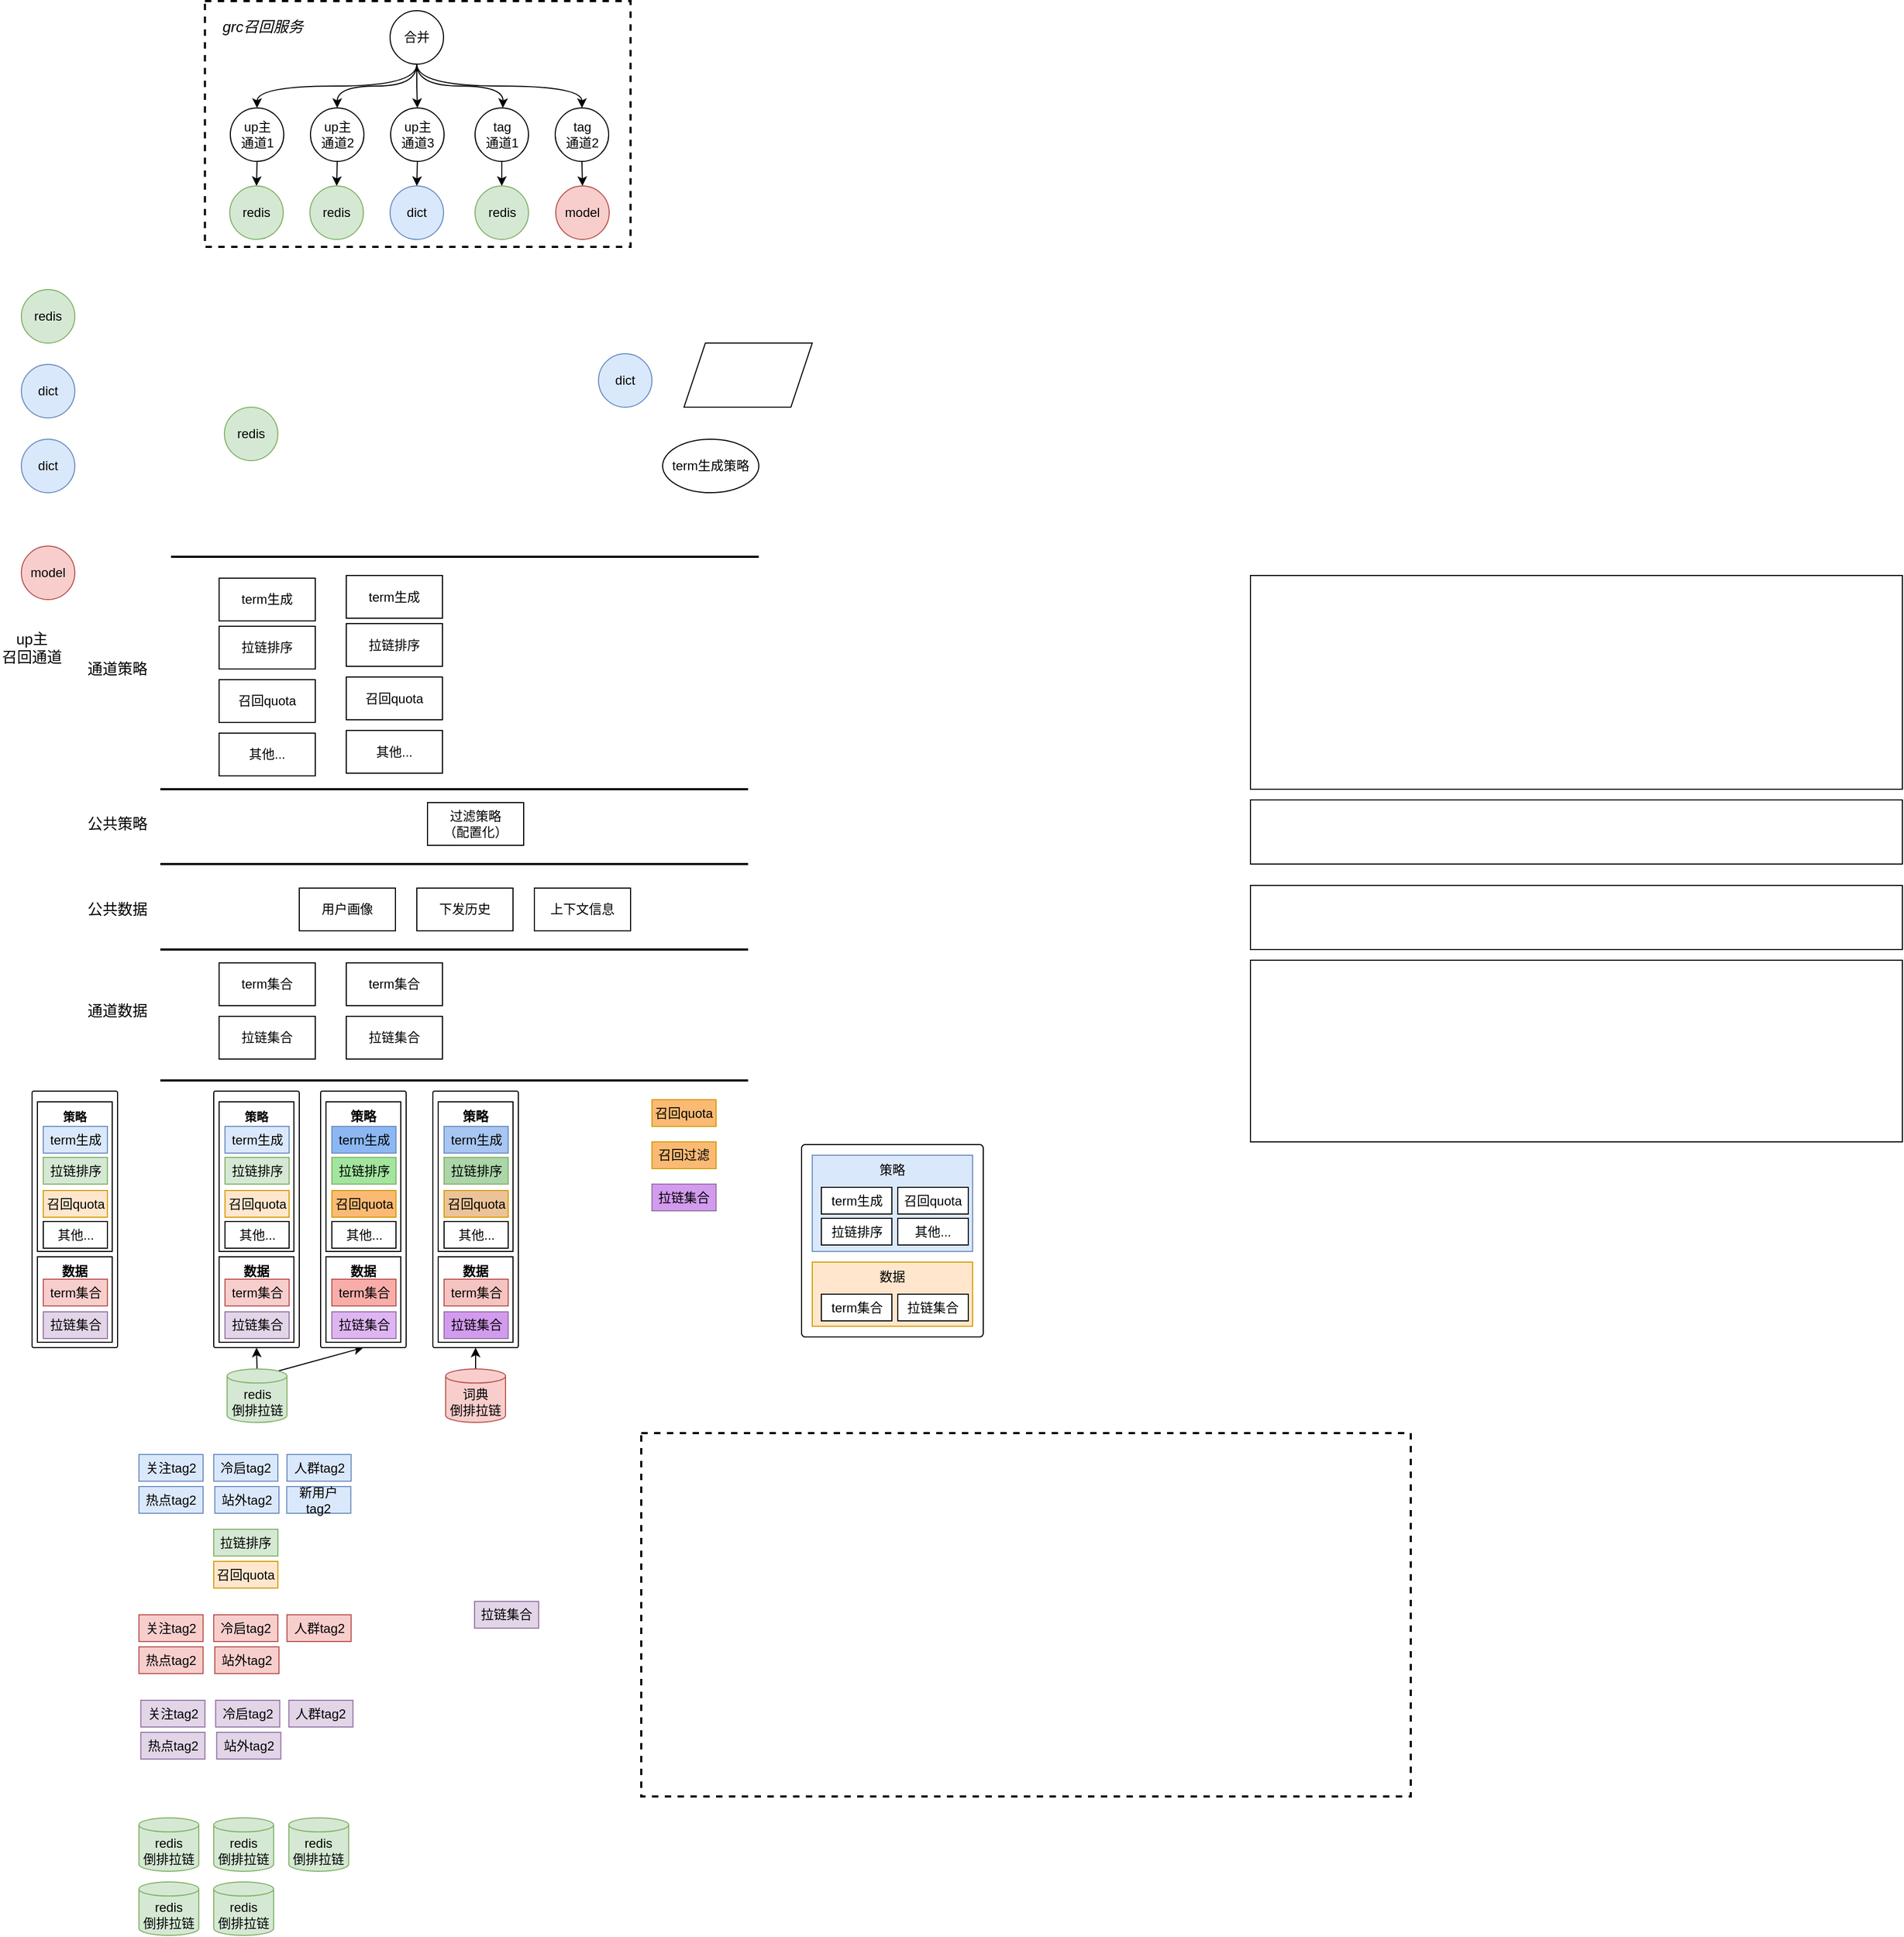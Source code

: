 <mxfile version="24.8.4" pages="2">
  <diagram id="xM6RZ1xQYBoI_fCl_0eE" name="单源召回通道框架">
    <mxGraphModel dx="954" dy="1808" grid="1" gridSize="10" guides="1" tooltips="1" connect="1" arrows="1" fold="1" page="1" pageScale="1" pageWidth="827" pageHeight="1169" math="0" shadow="0">
      <root>
        <mxCell id="0" />
        <mxCell id="1" parent="0" />
        <mxCell id="PEWQVQcHhwfobfTWXVXJ-49" value="" style="rounded=0;whiteSpace=wrap;html=1;dashed=1;strokeWidth=2;" parent="1" vertex="1">
          <mxGeometry x="191.75" y="-100" width="398.25" height="230" as="geometry" />
        </mxCell>
        <mxCell id="lHcvbdQ-BzwgiVgifmol-17" value="" style="rounded=0;whiteSpace=wrap;html=1;" parent="1" vertex="1">
          <mxGeometry x="1170" y="797.5" width="610" height="170" as="geometry" />
        </mxCell>
        <mxCell id="lHcvbdQ-BzwgiVgifmol-8" value="" style="rounded=0;whiteSpace=wrap;html=1;" parent="1" vertex="1">
          <mxGeometry x="1170" y="647.5" width="610" height="60" as="geometry" />
        </mxCell>
        <mxCell id="PEWQVQcHhwfobfTWXVXJ-65" value="" style="rounded=0;whiteSpace=wrap;html=1;" parent="1" vertex="1">
          <mxGeometry x="1170" y="727.5" width="610" height="60" as="geometry" />
        </mxCell>
        <mxCell id="PEWQVQcHhwfobfTWXVXJ-55" value="" style="rounded=0;whiteSpace=wrap;html=1;" parent="1" vertex="1">
          <mxGeometry x="1170" y="437.5" width="610" height="200" as="geometry" />
        </mxCell>
        <mxCell id="PEWQVQcHhwfobfTWXVXJ-1" value="" style="rounded=0;whiteSpace=wrap;html=1;dashed=1;strokeWidth=2;fillColor=none;" parent="1" vertex="1">
          <mxGeometry x="600" y="1240" width="720" height="340" as="geometry" />
        </mxCell>
        <mxCell id="PEWQVQcHhwfobfTWXVXJ-5" style="edgeStyle=orthogonalEdgeStyle;rounded=0;orthogonalLoop=1;jettySize=auto;html=1;exitX=0.5;exitY=1;exitDx=0;exitDy=0;entryX=0.5;entryY=0;entryDx=0;entryDy=0;curved=1;" parent="1" source="PEWQVQcHhwfobfTWXVXJ-8" edge="1">
          <mxGeometry relative="1" as="geometry">
            <mxPoint x="470.5" as="targetPoint" />
          </mxGeometry>
        </mxCell>
        <mxCell id="PEWQVQcHhwfobfTWXVXJ-6" style="rounded=0;orthogonalLoop=1;jettySize=auto;html=1;exitX=0.5;exitY=1;exitDx=0;exitDy=0;entryX=0.5;entryY=0;entryDx=0;entryDy=0;edgeStyle=orthogonalEdgeStyle;curved=1;" parent="1" source="PEWQVQcHhwfobfTWXVXJ-8" target="PEWQVQcHhwfobfTWXVXJ-29" edge="1">
          <mxGeometry relative="1" as="geometry" />
        </mxCell>
        <mxCell id="PEWQVQcHhwfobfTWXVXJ-7" style="rounded=0;orthogonalLoop=1;jettySize=auto;html=1;exitX=0.5;exitY=1;exitDx=0;exitDy=0;edgeStyle=orthogonalEdgeStyle;curved=1;" parent="1" source="PEWQVQcHhwfobfTWXVXJ-8" edge="1" target="5lUywLmuPLBYtWxRz0zv-14">
          <mxGeometry relative="1" as="geometry">
            <mxPoint x="710.5" as="targetPoint" />
          </mxGeometry>
        </mxCell>
        <mxCell id="5lUywLmuPLBYtWxRz0zv-16" style="edgeStyle=orthogonalEdgeStyle;rounded=0;orthogonalLoop=1;jettySize=auto;html=1;exitX=0.5;exitY=1;exitDx=0;exitDy=0;entryX=0.5;entryY=0;entryDx=0;entryDy=0;" edge="1" parent="1" source="PEWQVQcHhwfobfTWXVXJ-8" target="5lUywLmuPLBYtWxRz0zv-8">
          <mxGeometry relative="1" as="geometry" />
        </mxCell>
        <mxCell id="5lUywLmuPLBYtWxRz0zv-17" style="edgeStyle=orthogonalEdgeStyle;rounded=0;orthogonalLoop=1;jettySize=auto;html=1;exitX=0.5;exitY=1;exitDx=0;exitDy=0;entryX=0.5;entryY=0;entryDx=0;entryDy=0;curved=1;" edge="1" parent="1" source="PEWQVQcHhwfobfTWXVXJ-8" target="5lUywLmuPLBYtWxRz0zv-5">
          <mxGeometry relative="1" as="geometry" />
        </mxCell>
        <mxCell id="PEWQVQcHhwfobfTWXVXJ-8" value="合并" style="ellipse;whiteSpace=wrap;html=1;aspect=fixed;" parent="1" vertex="1">
          <mxGeometry x="365" y="-91" width="50" height="50" as="geometry" />
        </mxCell>
        <mxCell id="PEWQVQcHhwfobfTWXVXJ-45" value="up主&lt;div style=&quot;font-size: 14px;&quot;&gt;召回通道&lt;/div&gt;" style="text;html=1;align=center;verticalAlign=middle;whiteSpace=wrap;rounded=0;fontSize=14;" parent="1" vertex="1">
          <mxGeometry y="490" width="60" height="30" as="geometry" />
        </mxCell>
        <mxCell id="PEWQVQcHhwfobfTWXVXJ-48" value="&lt;i&gt;grc召回服务&lt;/i&gt;" style="text;html=1;align=center;verticalAlign=middle;whiteSpace=wrap;rounded=0;fontSize=14;" parent="1" vertex="1">
          <mxGeometry x="201" y="-91" width="90" height="30" as="geometry" />
        </mxCell>
        <mxCell id="PEWQVQcHhwfobfTWXVXJ-22" value="redis" style="ellipse;whiteSpace=wrap;html=1;aspect=fixed;fillColor=#d5e8d4;strokeColor=#82b366;" parent="1" vertex="1">
          <mxGeometry x="210" y="280" width="50" height="50" as="geometry" />
        </mxCell>
        <mxCell id="PEWQVQcHhwfobfTWXVXJ-23" value="dict" style="ellipse;whiteSpace=wrap;html=1;aspect=fixed;fillColor=#dae8fc;strokeColor=#6c8ebf;" parent="1" vertex="1">
          <mxGeometry x="20" y="240" width="50" height="50" as="geometry" />
        </mxCell>
        <mxCell id="5lUywLmuPLBYtWxRz0zv-2" style="rounded=0;orthogonalLoop=1;jettySize=auto;html=1;exitX=0.5;exitY=1;exitDx=0;exitDy=0;entryX=0.5;entryY=0;entryDx=0;entryDy=0;" edge="1" parent="1" source="PEWQVQcHhwfobfTWXVXJ-29" target="5lUywLmuPLBYtWxRz0zv-1">
          <mxGeometry relative="1" as="geometry" />
        </mxCell>
        <mxCell id="PEWQVQcHhwfobfTWXVXJ-29" value="up主&lt;div&gt;通道1&lt;/div&gt;" style="ellipse;whiteSpace=wrap;html=1;aspect=fixed;" parent="1" vertex="1">
          <mxGeometry x="215.5" width="50" height="50" as="geometry" />
        </mxCell>
        <mxCell id="PEWQVQcHhwfobfTWXVXJ-30" value="dict" style="ellipse;whiteSpace=wrap;html=1;aspect=fixed;fillColor=#dae8fc;strokeColor=#6c8ebf;" parent="1" vertex="1">
          <mxGeometry x="20" y="310" width="50" height="50" as="geometry" />
        </mxCell>
        <mxCell id="PEWQVQcHhwfobfTWXVXJ-31" value="redis" style="ellipse;whiteSpace=wrap;html=1;aspect=fixed;fillColor=#d5e8d4;strokeColor=#82b366;" parent="1" vertex="1">
          <mxGeometry x="20" y="170" width="50" height="50" as="geometry" />
        </mxCell>
        <mxCell id="PEWQVQcHhwfobfTWXVXJ-32" value="model" style="ellipse;whiteSpace=wrap;html=1;aspect=fixed;fillColor=#f8cecc;strokeColor=#b85450;" parent="1" vertex="1">
          <mxGeometry x="20" y="410" width="50" height="50" as="geometry" />
        </mxCell>
        <mxCell id="lHcvbdQ-BzwgiVgifmol-80" style="edgeStyle=orthogonalEdgeStyle;rounded=0;orthogonalLoop=1;jettySize=auto;html=1;exitX=0.5;exitY=0;exitDx=0;exitDy=0;exitPerimeter=0;entryX=0.5;entryY=1;entryDx=0;entryDy=0;" parent="1" source="PEWQVQcHhwfobfTWXVXJ-50" target="lHcvbdQ-BzwgiVgifmol-42" edge="1">
          <mxGeometry relative="1" as="geometry" />
        </mxCell>
        <mxCell id="lHcvbdQ-BzwgiVgifmol-82" style="rounded=0;orthogonalLoop=1;jettySize=auto;html=1;exitX=0.855;exitY=0;exitDx=0;exitDy=1.909;exitPerimeter=0;entryX=0.5;entryY=1;entryDx=0;entryDy=0;" parent="1" source="PEWQVQcHhwfobfTWXVXJ-50" target="lHcvbdQ-BzwgiVgifmol-58" edge="1">
          <mxGeometry relative="1" as="geometry" />
        </mxCell>
        <mxCell id="PEWQVQcHhwfobfTWXVXJ-50" value="redis&lt;div&gt;&lt;span style=&quot;background-color: initial;&quot;&gt;倒排拉链&lt;/span&gt;&lt;/div&gt;" style="shape=cylinder3;whiteSpace=wrap;html=1;boundedLbl=1;backgroundOutline=1;size=6.583;fillColor=#d5e8d4;strokeColor=#82b366;" parent="1" vertex="1">
          <mxGeometry x="212.5" y="1180" width="56" height="50" as="geometry" />
        </mxCell>
        <mxCell id="PEWQVQcHhwfobfTWXVXJ-52" value="term集合" style="rounded=0;whiteSpace=wrap;html=1;" parent="1" vertex="1">
          <mxGeometry x="205" y="800" width="90" height="40" as="geometry" />
        </mxCell>
        <mxCell id="PEWQVQcHhwfobfTWXVXJ-53" value="" style="shape=parallelogram;perimeter=parallelogramPerimeter;whiteSpace=wrap;html=1;fixedSize=1;" parent="1" vertex="1">
          <mxGeometry x="640" y="220" width="120" height="60" as="geometry" />
        </mxCell>
        <mxCell id="PEWQVQcHhwfobfTWXVXJ-54" value="term生成策略" style="ellipse;whiteSpace=wrap;html=1;" parent="1" vertex="1">
          <mxGeometry x="620" y="310" width="90" height="50" as="geometry" />
        </mxCell>
        <mxCell id="PEWQVQcHhwfobfTWXVXJ-56" value="通道数据" style="text;html=1;align=center;verticalAlign=middle;whiteSpace=wrap;rounded=0;fontSize=14;" parent="1" vertex="1">
          <mxGeometry x="80" y="830" width="60" height="30" as="geometry" />
        </mxCell>
        <mxCell id="PEWQVQcHhwfobfTWXVXJ-57" value="通道策略" style="text;html=1;align=center;verticalAlign=middle;whiteSpace=wrap;rounded=0;fontSize=14;" parent="1" vertex="1">
          <mxGeometry x="80" y="510" width="60" height="30" as="geometry" />
        </mxCell>
        <mxCell id="PEWQVQcHhwfobfTWXVXJ-58" value="term生成" style="rounded=0;whiteSpace=wrap;html=1;" parent="1" vertex="1">
          <mxGeometry x="205" y="440" width="90" height="40" as="geometry" />
        </mxCell>
        <mxCell id="PEWQVQcHhwfobfTWXVXJ-59" value="拉链排序" style="rounded=0;whiteSpace=wrap;html=1;" parent="1" vertex="1">
          <mxGeometry x="205" y="485" width="90" height="40" as="geometry" />
        </mxCell>
        <mxCell id="PEWQVQcHhwfobfTWXVXJ-61" value="拉链集合" style="rounded=0;whiteSpace=wrap;html=1;" parent="1" vertex="1">
          <mxGeometry x="205" y="850" width="90" height="40" as="geometry" />
        </mxCell>
        <mxCell id="PEWQVQcHhwfobfTWXVXJ-62" value="上下文信息" style="rounded=0;whiteSpace=wrap;html=1;" parent="1" vertex="1">
          <mxGeometry x="500" y="730" width="90" height="40" as="geometry" />
        </mxCell>
        <mxCell id="PEWQVQcHhwfobfTWXVXJ-63" value="用户画像" style="rounded=0;whiteSpace=wrap;html=1;" parent="1" vertex="1">
          <mxGeometry x="280" y="730" width="90" height="40" as="geometry" />
        </mxCell>
        <mxCell id="PEWQVQcHhwfobfTWXVXJ-64" value="公共数据" style="text;html=1;align=center;verticalAlign=middle;whiteSpace=wrap;rounded=0;fontSize=14;" parent="1" vertex="1">
          <mxGeometry x="80" y="735" width="60" height="30" as="geometry" />
        </mxCell>
        <mxCell id="PEWQVQcHhwfobfTWXVXJ-66" value="下发历史" style="rounded=0;whiteSpace=wrap;html=1;" parent="1" vertex="1">
          <mxGeometry x="390" y="730" width="90" height="40" as="geometry" />
        </mxCell>
        <mxCell id="lHcvbdQ-BzwgiVgifmol-3" value="过滤策略&lt;div&gt;（配置化）&lt;/div&gt;" style="rounded=0;whiteSpace=wrap;html=1;" parent="1" vertex="1">
          <mxGeometry x="400" y="650" width="90" height="40" as="geometry" />
        </mxCell>
        <mxCell id="lHcvbdQ-BzwgiVgifmol-9" value="召回quota" style="rounded=0;whiteSpace=wrap;html=1;" parent="1" vertex="1">
          <mxGeometry x="205" y="535" width="90" height="40" as="geometry" />
        </mxCell>
        <mxCell id="lHcvbdQ-BzwgiVgifmol-11" value="其他..." style="rounded=0;whiteSpace=wrap;html=1;" parent="1" vertex="1">
          <mxGeometry x="205" y="585" width="90" height="40" as="geometry" />
        </mxCell>
        <mxCell id="lHcvbdQ-BzwgiVgifmol-12" value="term生成" style="rounded=0;whiteSpace=wrap;html=1;" parent="1" vertex="1">
          <mxGeometry x="324" y="437.5" width="90" height="40" as="geometry" />
        </mxCell>
        <mxCell id="lHcvbdQ-BzwgiVgifmol-13" value="拉链排序" style="rounded=0;whiteSpace=wrap;html=1;" parent="1" vertex="1">
          <mxGeometry x="324" y="482.5" width="90" height="40" as="geometry" />
        </mxCell>
        <mxCell id="lHcvbdQ-BzwgiVgifmol-14" value="召回quota" style="rounded=0;whiteSpace=wrap;html=1;" parent="1" vertex="1">
          <mxGeometry x="324" y="532.5" width="90" height="40" as="geometry" />
        </mxCell>
        <mxCell id="lHcvbdQ-BzwgiVgifmol-15" value="其他..." style="rounded=0;whiteSpace=wrap;html=1;" parent="1" vertex="1">
          <mxGeometry x="324" y="582.5" width="90" height="40" as="geometry" />
        </mxCell>
        <mxCell id="lHcvbdQ-BzwgiVgifmol-16" value="公共策略" style="text;html=1;align=center;verticalAlign=middle;whiteSpace=wrap;rounded=0;fontSize=14;" parent="1" vertex="1">
          <mxGeometry x="80" y="655" width="60" height="30" as="geometry" />
        </mxCell>
        <mxCell id="lHcvbdQ-BzwgiVgifmol-18" value="term集合" style="rounded=0;whiteSpace=wrap;html=1;" parent="1" vertex="1">
          <mxGeometry x="324" y="800" width="90" height="40" as="geometry" />
        </mxCell>
        <mxCell id="lHcvbdQ-BzwgiVgifmol-19" value="拉链集合" style="rounded=0;whiteSpace=wrap;html=1;" parent="1" vertex="1">
          <mxGeometry x="324" y="850" width="90" height="40" as="geometry" />
        </mxCell>
        <mxCell id="lHcvbdQ-BzwgiVgifmol-20" value="" style="endArrow=none;html=1;rounded=0;strokeWidth=2;" parent="1" edge="1">
          <mxGeometry width="50" height="50" relative="1" as="geometry">
            <mxPoint x="160" y="420" as="sourcePoint" />
            <mxPoint x="710" y="420" as="targetPoint" />
          </mxGeometry>
        </mxCell>
        <mxCell id="lHcvbdQ-BzwgiVgifmol-21" value="" style="endArrow=none;html=1;rounded=0;strokeWidth=2;" parent="1" edge="1">
          <mxGeometry width="50" height="50" relative="1" as="geometry">
            <mxPoint x="150" y="637.5" as="sourcePoint" />
            <mxPoint x="700" y="637.5" as="targetPoint" />
          </mxGeometry>
        </mxCell>
        <mxCell id="lHcvbdQ-BzwgiVgifmol-22" value="" style="endArrow=none;html=1;rounded=0;strokeWidth=2;" parent="1" edge="1">
          <mxGeometry width="50" height="50" relative="1" as="geometry">
            <mxPoint x="150" y="707.5" as="sourcePoint" />
            <mxPoint x="700" y="707.5" as="targetPoint" />
          </mxGeometry>
        </mxCell>
        <mxCell id="lHcvbdQ-BzwgiVgifmol-23" value="" style="endArrow=none;html=1;rounded=0;strokeWidth=2;" parent="1" edge="1">
          <mxGeometry width="50" height="50" relative="1" as="geometry">
            <mxPoint x="150" y="787.5" as="sourcePoint" />
            <mxPoint x="700" y="787.5" as="targetPoint" />
          </mxGeometry>
        </mxCell>
        <mxCell id="lHcvbdQ-BzwgiVgifmol-24" value="" style="endArrow=none;html=1;rounded=0;strokeWidth=2;" parent="1" edge="1">
          <mxGeometry width="50" height="50" relative="1" as="geometry">
            <mxPoint x="150" y="910" as="sourcePoint" />
            <mxPoint x="700" y="910" as="targetPoint" />
          </mxGeometry>
        </mxCell>
        <mxCell id="lHcvbdQ-BzwgiVgifmol-40" value="" style="group" parent="1" vertex="1" connectable="0">
          <mxGeometry x="750" y="970" width="170" height="180" as="geometry" />
        </mxCell>
        <mxCell id="lHcvbdQ-BzwgiVgifmol-25" value="" style="rounded=1;whiteSpace=wrap;html=1;arcSize=2;" parent="lHcvbdQ-BzwgiVgifmol-40" vertex="1">
          <mxGeometry width="170" height="180" as="geometry" />
        </mxCell>
        <mxCell id="lHcvbdQ-BzwgiVgifmol-31" value="" style="group" parent="lHcvbdQ-BzwgiVgifmol-40" vertex="1" connectable="0">
          <mxGeometry x="10" y="10" width="150" height="90" as="geometry" />
        </mxCell>
        <mxCell id="lHcvbdQ-BzwgiVgifmol-26" value="策略" style="rounded=0;whiteSpace=wrap;html=1;verticalAlign=top;fillColor=#dae8fc;strokeColor=#6c8ebf;" parent="lHcvbdQ-BzwgiVgifmol-31" vertex="1">
          <mxGeometry width="150" height="90" as="geometry" />
        </mxCell>
        <mxCell id="lHcvbdQ-BzwgiVgifmol-27" value="term生成" style="rounded=0;whiteSpace=wrap;html=1;" parent="lHcvbdQ-BzwgiVgifmol-31" vertex="1">
          <mxGeometry x="8.5" y="30" width="66" height="25" as="geometry" />
        </mxCell>
        <mxCell id="lHcvbdQ-BzwgiVgifmol-28" value="拉链排序" style="rounded=0;whiteSpace=wrap;html=1;" parent="lHcvbdQ-BzwgiVgifmol-31" vertex="1">
          <mxGeometry x="8.5" y="59" width="66" height="25" as="geometry" />
        </mxCell>
        <mxCell id="lHcvbdQ-BzwgiVgifmol-29" value="召回quota" style="rounded=0;whiteSpace=wrap;html=1;" parent="lHcvbdQ-BzwgiVgifmol-31" vertex="1">
          <mxGeometry x="80" y="30" width="66" height="25" as="geometry" />
        </mxCell>
        <mxCell id="lHcvbdQ-BzwgiVgifmol-30" value="其他..." style="rounded=0;whiteSpace=wrap;html=1;" parent="lHcvbdQ-BzwgiVgifmol-31" vertex="1">
          <mxGeometry x="80" y="59" width="66" height="25" as="geometry" />
        </mxCell>
        <mxCell id="lHcvbdQ-BzwgiVgifmol-39" value="" style="group" parent="lHcvbdQ-BzwgiVgifmol-40" vertex="1" connectable="0">
          <mxGeometry x="10" y="110" width="150" height="60" as="geometry" />
        </mxCell>
        <mxCell id="lHcvbdQ-BzwgiVgifmol-34" value="数据" style="rounded=0;whiteSpace=wrap;html=1;verticalAlign=top;fillColor=#ffe6cc;strokeColor=#d79b00;" parent="lHcvbdQ-BzwgiVgifmol-39" vertex="1">
          <mxGeometry width="150" height="60" as="geometry" />
        </mxCell>
        <mxCell id="lHcvbdQ-BzwgiVgifmol-35" value="term集合" style="rounded=0;whiteSpace=wrap;html=1;" parent="lHcvbdQ-BzwgiVgifmol-39" vertex="1">
          <mxGeometry x="8.5" y="30" width="66" height="25" as="geometry" />
        </mxCell>
        <mxCell id="lHcvbdQ-BzwgiVgifmol-37" value="拉链集合" style="rounded=0;whiteSpace=wrap;html=1;" parent="lHcvbdQ-BzwgiVgifmol-39" vertex="1">
          <mxGeometry x="80" y="30" width="66" height="25" as="geometry" />
        </mxCell>
        <mxCell id="lHcvbdQ-BzwgiVgifmol-42" value="" style="rounded=1;whiteSpace=wrap;html=1;arcSize=2;container=0;" parent="1" vertex="1">
          <mxGeometry x="200" y="920" width="80" height="240" as="geometry" />
        </mxCell>
        <mxCell id="lHcvbdQ-BzwgiVgifmol-50" value="&lt;b&gt;数据&lt;/b&gt;" style="rounded=0;whiteSpace=wrap;html=1;verticalAlign=top;container=0;" parent="1" vertex="1">
          <mxGeometry x="205" y="1075" width="70" height="80" as="geometry" />
        </mxCell>
        <mxCell id="lHcvbdQ-BzwgiVgifmol-51" value="term集合" style="rounded=0;whiteSpace=wrap;html=1;container=0;fillColor=#f8cecc;strokeColor=#b85450;" parent="1" vertex="1">
          <mxGeometry x="210.5" y="1096" width="60" height="25" as="geometry" />
        </mxCell>
        <mxCell id="lHcvbdQ-BzwgiVgifmol-52" value="拉链集合" style="rounded=0;whiteSpace=wrap;html=1;container=0;fillColor=#e1d5e7;strokeColor=#9673a6;" parent="1" vertex="1">
          <mxGeometry x="210.5" y="1126.5" width="60" height="25" as="geometry" />
        </mxCell>
        <mxCell id="lHcvbdQ-BzwgiVgifmol-44" value="&lt;b&gt;&lt;font style=&quot;font-size: 11px;&quot;&gt;策略&lt;/font&gt;&lt;/b&gt;" style="rounded=0;whiteSpace=wrap;html=1;verticalAlign=top;container=0;" parent="1" vertex="1">
          <mxGeometry x="205" y="930" width="70" height="140" as="geometry" />
        </mxCell>
        <mxCell id="lHcvbdQ-BzwgiVgifmol-45" value="term生成" style="rounded=0;whiteSpace=wrap;html=1;container=0;fillColor=#dae8fc;strokeColor=#6c8ebf;" parent="1" vertex="1">
          <mxGeometry x="210.5" y="953" width="60" height="25" as="geometry" />
        </mxCell>
        <mxCell id="lHcvbdQ-BzwgiVgifmol-46" value="拉链排序" style="rounded=0;whiteSpace=wrap;html=1;container=0;fillColor=#d5e8d4;strokeColor=#82b366;" parent="1" vertex="1">
          <mxGeometry x="210.5" y="982" width="60" height="25" as="geometry" />
        </mxCell>
        <mxCell id="lHcvbdQ-BzwgiVgifmol-47" value="召回quota" style="rounded=0;whiteSpace=wrap;html=1;container=0;fillColor=#ffe6cc;strokeColor=#d79b00;" parent="1" vertex="1">
          <mxGeometry x="210.5" y="1013" width="60" height="25" as="geometry" />
        </mxCell>
        <mxCell id="lHcvbdQ-BzwgiVgifmol-48" value="其他..." style="rounded=0;whiteSpace=wrap;html=1;container=0;" parent="1" vertex="1">
          <mxGeometry x="210.5" y="1042" width="60" height="25" as="geometry" />
        </mxCell>
        <mxCell id="lHcvbdQ-BzwgiVgifmol-58" value="" style="rounded=1;whiteSpace=wrap;html=1;arcSize=2;container=0;" parent="1" vertex="1">
          <mxGeometry x="300" y="920" width="80" height="240" as="geometry" />
        </mxCell>
        <mxCell id="lHcvbdQ-BzwgiVgifmol-59" value="&lt;b&gt;数据&lt;/b&gt;" style="rounded=0;whiteSpace=wrap;html=1;verticalAlign=top;container=0;" parent="1" vertex="1">
          <mxGeometry x="305" y="1075" width="70" height="80" as="geometry" />
        </mxCell>
        <mxCell id="lHcvbdQ-BzwgiVgifmol-60" value="term集合" style="rounded=0;whiteSpace=wrap;html=1;container=0;fillColor=#f9ada9;strokeColor=#b85450;" parent="1" vertex="1">
          <mxGeometry x="310.5" y="1096" width="60" height="25" as="geometry" />
        </mxCell>
        <mxCell id="lHcvbdQ-BzwgiVgifmol-61" value="拉链集合" style="rounded=0;whiteSpace=wrap;html=1;container=0;fillColor=#deb5f2;strokeColor=#9673a6;" parent="1" vertex="1">
          <mxGeometry x="310.5" y="1126.5" width="60" height="25" as="geometry" />
        </mxCell>
        <mxCell id="lHcvbdQ-BzwgiVgifmol-62" value="&lt;b&gt;策略&lt;/b&gt;" style="rounded=0;whiteSpace=wrap;html=1;verticalAlign=top;container=0;" parent="1" vertex="1">
          <mxGeometry x="305" y="930" width="70" height="140" as="geometry" />
        </mxCell>
        <mxCell id="lHcvbdQ-BzwgiVgifmol-63" value="term生成" style="rounded=0;whiteSpace=wrap;html=1;container=0;fillColor=#8cb7f3;strokeColor=#6c8ebf;" parent="1" vertex="1">
          <mxGeometry x="310.5" y="953" width="60" height="25" as="geometry" />
        </mxCell>
        <mxCell id="lHcvbdQ-BzwgiVgifmol-64" value="拉链排序" style="rounded=0;whiteSpace=wrap;html=1;container=0;fillColor=#a2e59f;strokeColor=#82b366;" parent="1" vertex="1">
          <mxGeometry x="310.5" y="982" width="60" height="25" as="geometry" />
        </mxCell>
        <mxCell id="lHcvbdQ-BzwgiVgifmol-65" value="召回quota" style="rounded=0;whiteSpace=wrap;html=1;container=0;fillColor=#fbba74;strokeColor=#d79b00;" parent="1" vertex="1">
          <mxGeometry x="310.5" y="1013" width="60" height="25" as="geometry" />
        </mxCell>
        <mxCell id="lHcvbdQ-BzwgiVgifmol-66" value="其他..." style="rounded=0;whiteSpace=wrap;html=1;container=0;" parent="1" vertex="1">
          <mxGeometry x="310.5" y="1042" width="60" height="25" as="geometry" />
        </mxCell>
        <mxCell id="lHcvbdQ-BzwgiVgifmol-67" value="" style="rounded=1;whiteSpace=wrap;html=1;arcSize=2;container=0;" parent="1" vertex="1">
          <mxGeometry x="405" y="920" width="80" height="240" as="geometry" />
        </mxCell>
        <mxCell id="lHcvbdQ-BzwgiVgifmol-68" value="&lt;b&gt;数据&lt;/b&gt;" style="rounded=0;whiteSpace=wrap;html=1;verticalAlign=top;container=0;" parent="1" vertex="1">
          <mxGeometry x="410" y="1075" width="70" height="80" as="geometry" />
        </mxCell>
        <mxCell id="lHcvbdQ-BzwgiVgifmol-69" value="term集合" style="rounded=0;whiteSpace=wrap;html=1;container=0;fillColor=#f5c4c1;strokeColor=#b85450;" parent="1" vertex="1">
          <mxGeometry x="415.5" y="1096" width="60" height="25" as="geometry" />
        </mxCell>
        <mxCell id="lHcvbdQ-BzwgiVgifmol-70" value="拉链集合" style="rounded=0;whiteSpace=wrap;html=1;container=0;fillColor=#d29bee;strokeColor=#9673a6;" parent="1" vertex="1">
          <mxGeometry x="415.5" y="1126.5" width="60" height="25" as="geometry" />
        </mxCell>
        <mxCell id="lHcvbdQ-BzwgiVgifmol-71" value="&lt;b&gt;策略&lt;/b&gt;" style="rounded=0;whiteSpace=wrap;html=1;verticalAlign=top;container=0;" parent="1" vertex="1">
          <mxGeometry x="410" y="930" width="70" height="140" as="geometry" />
        </mxCell>
        <mxCell id="lHcvbdQ-BzwgiVgifmol-72" value="term生成" style="rounded=0;whiteSpace=wrap;html=1;container=0;fillColor=#a7c6f1;strokeColor=#6c8ebf;" parent="1" vertex="1">
          <mxGeometry x="415.5" y="953" width="60" height="25" as="geometry" />
        </mxCell>
        <mxCell id="lHcvbdQ-BzwgiVgifmol-73" value="拉链排序" style="rounded=0;whiteSpace=wrap;html=1;container=0;fillColor=#acd5aa;strokeColor=#82b366;" parent="1" vertex="1">
          <mxGeometry x="415.5" y="982" width="60" height="25" as="geometry" />
        </mxCell>
        <mxCell id="lHcvbdQ-BzwgiVgifmol-74" value="召回quota" style="rounded=0;whiteSpace=wrap;html=1;container=0;fillColor=#ecc398;strokeColor=#d79b00;" parent="1" vertex="1">
          <mxGeometry x="415.5" y="1013" width="60" height="25" as="geometry" />
        </mxCell>
        <mxCell id="lHcvbdQ-BzwgiVgifmol-75" value="其他..." style="rounded=0;whiteSpace=wrap;html=1;container=0;" parent="1" vertex="1">
          <mxGeometry x="415.5" y="1042" width="60" height="25" as="geometry" />
        </mxCell>
        <mxCell id="lHcvbdQ-BzwgiVgifmol-81" style="edgeStyle=orthogonalEdgeStyle;rounded=0;orthogonalLoop=1;jettySize=auto;html=1;exitX=0.5;exitY=0;exitDx=0;exitDy=0;exitPerimeter=0;entryX=0.5;entryY=1;entryDx=0;entryDy=0;" parent="1" source="lHcvbdQ-BzwgiVgifmol-77" target="lHcvbdQ-BzwgiVgifmol-67" edge="1">
          <mxGeometry relative="1" as="geometry" />
        </mxCell>
        <mxCell id="lHcvbdQ-BzwgiVgifmol-77" value="词典&lt;br&gt;&lt;div&gt;&lt;span style=&quot;background-color: initial;&quot;&gt;倒排拉链&lt;/span&gt;&lt;/div&gt;" style="shape=cylinder3;whiteSpace=wrap;html=1;boundedLbl=1;backgroundOutline=1;size=6.583;fillColor=#f8cecc;strokeColor=#b85450;" parent="1" vertex="1">
          <mxGeometry x="417" y="1180" width="56" height="50" as="geometry" />
        </mxCell>
        <mxCell id="lHcvbdQ-BzwgiVgifmol-83" value="关注tag2" style="rounded=0;whiteSpace=wrap;html=1;container=0;fillColor=#dae8fc;strokeColor=#6c8ebf;" parent="1" vertex="1">
          <mxGeometry x="130" y="1260" width="60" height="25" as="geometry" />
        </mxCell>
        <mxCell id="lHcvbdQ-BzwgiVgifmol-84" value="冷启tag2" style="rounded=0;whiteSpace=wrap;html=1;container=0;fillColor=#dae8fc;strokeColor=#6c8ebf;" parent="1" vertex="1">
          <mxGeometry x="200" y="1260" width="60" height="25" as="geometry" />
        </mxCell>
        <mxCell id="lHcvbdQ-BzwgiVgifmol-85" value="人群tag2" style="rounded=0;whiteSpace=wrap;html=1;container=0;fillColor=#dae8fc;strokeColor=#6c8ebf;" parent="1" vertex="1">
          <mxGeometry x="268.5" y="1260" width="60" height="25" as="geometry" />
        </mxCell>
        <mxCell id="lHcvbdQ-BzwgiVgifmol-86" value="热点tag2" style="rounded=0;whiteSpace=wrap;html=1;container=0;fillColor=#dae8fc;strokeColor=#6c8ebf;" parent="1" vertex="1">
          <mxGeometry x="130" y="1290" width="60" height="25" as="geometry" />
        </mxCell>
        <mxCell id="lHcvbdQ-BzwgiVgifmol-87" value="站外tag2" style="rounded=0;whiteSpace=wrap;html=1;container=0;fillColor=#dae8fc;strokeColor=#6c8ebf;" parent="1" vertex="1">
          <mxGeometry x="201" y="1290" width="60" height="25" as="geometry" />
        </mxCell>
        <mxCell id="lHcvbdQ-BzwgiVgifmol-88" value="拉链排序" style="rounded=0;whiteSpace=wrap;html=1;container=0;fillColor=#d5e8d4;strokeColor=#82b366;" parent="1" vertex="1">
          <mxGeometry x="200" y="1330" width="60" height="25" as="geometry" />
        </mxCell>
        <mxCell id="lHcvbdQ-BzwgiVgifmol-89" value="召回quota" style="rounded=0;whiteSpace=wrap;html=1;container=0;fillColor=#ffe6cc;strokeColor=#d79b00;" parent="1" vertex="1">
          <mxGeometry x="200" y="1360" width="60" height="25" as="geometry" />
        </mxCell>
        <mxCell id="lHcvbdQ-BzwgiVgifmol-91" value="关注tag2" style="rounded=0;whiteSpace=wrap;html=1;container=0;fillColor=#f8cecc;strokeColor=#b85450;" parent="1" vertex="1">
          <mxGeometry x="130" y="1410" width="60" height="25" as="geometry" />
        </mxCell>
        <mxCell id="lHcvbdQ-BzwgiVgifmol-92" value="冷启tag2" style="rounded=0;whiteSpace=wrap;html=1;container=0;fillColor=#f8cecc;strokeColor=#b85450;" parent="1" vertex="1">
          <mxGeometry x="200" y="1410" width="60" height="25" as="geometry" />
        </mxCell>
        <mxCell id="lHcvbdQ-BzwgiVgifmol-93" value="人群tag2" style="rounded=0;whiteSpace=wrap;html=1;container=0;fillColor=#f8cecc;strokeColor=#b85450;" parent="1" vertex="1">
          <mxGeometry x="268.5" y="1410" width="60" height="25" as="geometry" />
        </mxCell>
        <mxCell id="lHcvbdQ-BzwgiVgifmol-94" value="热点tag2" style="rounded=0;whiteSpace=wrap;html=1;container=0;fillColor=#f8cecc;strokeColor=#b85450;" parent="1" vertex="1">
          <mxGeometry x="130" y="1440" width="60" height="25" as="geometry" />
        </mxCell>
        <mxCell id="lHcvbdQ-BzwgiVgifmol-95" value="站外tag2" style="rounded=0;whiteSpace=wrap;html=1;container=0;fillColor=#f8cecc;strokeColor=#b85450;" parent="1" vertex="1">
          <mxGeometry x="201" y="1440" width="60" height="25" as="geometry" />
        </mxCell>
        <mxCell id="lHcvbdQ-BzwgiVgifmol-96" value="拉链集合" style="rounded=0;whiteSpace=wrap;html=1;container=0;fillColor=#e1d5e7;strokeColor=#9673a6;" parent="1" vertex="1">
          <mxGeometry x="444" y="1397.5" width="60" height="25" as="geometry" />
        </mxCell>
        <mxCell id="lHcvbdQ-BzwgiVgifmol-97" value="关注tag2" style="rounded=0;whiteSpace=wrap;html=1;container=0;fillColor=#e1d5e7;strokeColor=#9673a6;" parent="1" vertex="1">
          <mxGeometry x="131.75" y="1490" width="60" height="25" as="geometry" />
        </mxCell>
        <mxCell id="lHcvbdQ-BzwgiVgifmol-98" value="冷启tag2" style="rounded=0;whiteSpace=wrap;html=1;container=0;fillColor=#e1d5e7;strokeColor=#9673a6;" parent="1" vertex="1">
          <mxGeometry x="201.75" y="1490" width="60" height="25" as="geometry" />
        </mxCell>
        <mxCell id="lHcvbdQ-BzwgiVgifmol-99" value="人群tag2" style="rounded=0;whiteSpace=wrap;html=1;container=0;fillColor=#e1d5e7;strokeColor=#9673a6;" parent="1" vertex="1">
          <mxGeometry x="270.25" y="1490" width="60" height="25" as="geometry" />
        </mxCell>
        <mxCell id="lHcvbdQ-BzwgiVgifmol-100" value="热点tag2" style="rounded=0;whiteSpace=wrap;html=1;container=0;fillColor=#e1d5e7;strokeColor=#9673a6;" parent="1" vertex="1">
          <mxGeometry x="131.75" y="1520" width="60" height="25" as="geometry" />
        </mxCell>
        <mxCell id="lHcvbdQ-BzwgiVgifmol-101" value="站外tag2" style="rounded=0;whiteSpace=wrap;html=1;container=0;fillColor=#e1d5e7;strokeColor=#9673a6;" parent="1" vertex="1">
          <mxGeometry x="202.75" y="1520" width="60" height="25" as="geometry" />
        </mxCell>
        <mxCell id="lHcvbdQ-BzwgiVgifmol-102" value="redis&lt;div&gt;&lt;span style=&quot;background-color: initial;&quot;&gt;倒排拉链&lt;/span&gt;&lt;/div&gt;" style="shape=cylinder3;whiteSpace=wrap;html=1;boundedLbl=1;backgroundOutline=1;size=6.583;fillColor=#d5e8d4;strokeColor=#82b366;" parent="1" vertex="1">
          <mxGeometry x="130" y="1600" width="56" height="50" as="geometry" />
        </mxCell>
        <mxCell id="lHcvbdQ-BzwgiVgifmol-103" value="redis&lt;div&gt;&lt;span style=&quot;background-color: initial;&quot;&gt;倒排拉链&lt;/span&gt;&lt;/div&gt;" style="shape=cylinder3;whiteSpace=wrap;html=1;boundedLbl=1;backgroundOutline=1;size=6.583;fillColor=#d5e8d4;strokeColor=#82b366;" parent="1" vertex="1">
          <mxGeometry x="200" y="1600" width="56" height="50" as="geometry" />
        </mxCell>
        <mxCell id="lHcvbdQ-BzwgiVgifmol-104" value="redis&lt;div&gt;&lt;span style=&quot;background-color: initial;&quot;&gt;倒排拉链&lt;/span&gt;&lt;/div&gt;" style="shape=cylinder3;whiteSpace=wrap;html=1;boundedLbl=1;backgroundOutline=1;size=6.583;fillColor=#d5e8d4;strokeColor=#82b366;" parent="1" vertex="1">
          <mxGeometry x="270.25" y="1600" width="56" height="50" as="geometry" />
        </mxCell>
        <mxCell id="lHcvbdQ-BzwgiVgifmol-105" value="redis&lt;div&gt;&lt;span style=&quot;background-color: initial;&quot;&gt;倒排拉链&lt;/span&gt;&lt;/div&gt;" style="shape=cylinder3;whiteSpace=wrap;html=1;boundedLbl=1;backgroundOutline=1;size=6.583;fillColor=#d5e8d4;strokeColor=#82b366;" parent="1" vertex="1">
          <mxGeometry x="130" y="1660" width="56" height="50" as="geometry" />
        </mxCell>
        <mxCell id="lHcvbdQ-BzwgiVgifmol-106" value="redis&lt;div&gt;&lt;span style=&quot;background-color: initial;&quot;&gt;倒排拉链&lt;/span&gt;&lt;/div&gt;" style="shape=cylinder3;whiteSpace=wrap;html=1;boundedLbl=1;backgroundOutline=1;size=6.583;fillColor=#d5e8d4;strokeColor=#82b366;" parent="1" vertex="1">
          <mxGeometry x="200" y="1660" width="56" height="50" as="geometry" />
        </mxCell>
        <mxCell id="lHcvbdQ-BzwgiVgifmol-108" value="" style="rounded=1;whiteSpace=wrap;html=1;arcSize=2;container=0;" parent="1" vertex="1">
          <mxGeometry x="30" y="920" width="80" height="240" as="geometry" />
        </mxCell>
        <mxCell id="lHcvbdQ-BzwgiVgifmol-109" value="&lt;b&gt;数据&lt;/b&gt;" style="rounded=0;whiteSpace=wrap;html=1;verticalAlign=top;container=0;" parent="1" vertex="1">
          <mxGeometry x="35" y="1075" width="70" height="80" as="geometry" />
        </mxCell>
        <mxCell id="lHcvbdQ-BzwgiVgifmol-110" value="term集合" style="rounded=0;whiteSpace=wrap;html=1;container=0;fillColor=#f8cecc;strokeColor=#b85450;" parent="1" vertex="1">
          <mxGeometry x="40.5" y="1096" width="60" height="25" as="geometry" />
        </mxCell>
        <mxCell id="lHcvbdQ-BzwgiVgifmol-111" value="拉链集合" style="rounded=0;whiteSpace=wrap;html=1;container=0;fillColor=#e1d5e7;strokeColor=#9673a6;" parent="1" vertex="1">
          <mxGeometry x="40.5" y="1126.5" width="60" height="25" as="geometry" />
        </mxCell>
        <mxCell id="lHcvbdQ-BzwgiVgifmol-112" value="&lt;b&gt;&lt;font style=&quot;font-size: 11px;&quot;&gt;策略&lt;/font&gt;&lt;/b&gt;" style="rounded=0;whiteSpace=wrap;html=1;verticalAlign=top;container=0;" parent="1" vertex="1">
          <mxGeometry x="35" y="930" width="70" height="140" as="geometry" />
        </mxCell>
        <mxCell id="lHcvbdQ-BzwgiVgifmol-113" value="term生成" style="rounded=0;whiteSpace=wrap;html=1;container=0;fillColor=#dae8fc;strokeColor=#6c8ebf;" parent="1" vertex="1">
          <mxGeometry x="40.5" y="953" width="60" height="25" as="geometry" />
        </mxCell>
        <mxCell id="lHcvbdQ-BzwgiVgifmol-114" value="拉链排序" style="rounded=0;whiteSpace=wrap;html=1;container=0;fillColor=#d5e8d4;strokeColor=#82b366;" parent="1" vertex="1">
          <mxGeometry x="40.5" y="982" width="60" height="25" as="geometry" />
        </mxCell>
        <mxCell id="lHcvbdQ-BzwgiVgifmol-115" value="召回quota" style="rounded=0;whiteSpace=wrap;html=1;container=0;fillColor=#ffe6cc;strokeColor=#d79b00;" parent="1" vertex="1">
          <mxGeometry x="40.5" y="1013" width="60" height="25" as="geometry" />
        </mxCell>
        <mxCell id="lHcvbdQ-BzwgiVgifmol-116" value="其他..." style="rounded=0;whiteSpace=wrap;html=1;container=0;" parent="1" vertex="1">
          <mxGeometry x="40.5" y="1042" width="60" height="25" as="geometry" />
        </mxCell>
        <mxCell id="lHcvbdQ-BzwgiVgifmol-117" value="新用户tag2" style="rounded=0;whiteSpace=wrap;html=1;container=0;fillColor=#dae8fc;strokeColor=#6c8ebf;" parent="1" vertex="1">
          <mxGeometry x="268.25" y="1290" width="60" height="25" as="geometry" />
        </mxCell>
        <mxCell id="lHcvbdQ-BzwgiVgifmol-118" value="召回quota" style="rounded=0;whiteSpace=wrap;html=1;container=0;fillColor=#fbba74;strokeColor=#d79b00;" parent="1" vertex="1">
          <mxGeometry x="610" y="928" width="60" height="25" as="geometry" />
        </mxCell>
        <mxCell id="lHcvbdQ-BzwgiVgifmol-119" value="召回过滤" style="rounded=0;whiteSpace=wrap;html=1;container=0;fillColor=#fbba74;strokeColor=#d79b00;" parent="1" vertex="1">
          <mxGeometry x="610" y="967.5" width="60" height="25" as="geometry" />
        </mxCell>
        <mxCell id="lHcvbdQ-BzwgiVgifmol-120" value="拉链集合" style="rounded=0;whiteSpace=wrap;html=1;container=0;fillColor=#d29bee;strokeColor=#9673a6;" parent="1" vertex="1">
          <mxGeometry x="610" y="1007" width="60" height="25" as="geometry" />
        </mxCell>
        <mxCell id="5lUywLmuPLBYtWxRz0zv-1" value="redis" style="ellipse;whiteSpace=wrap;html=1;aspect=fixed;fillColor=#d5e8d4;strokeColor=#82b366;" vertex="1" parent="1">
          <mxGeometry x="215" y="73" width="50" height="50" as="geometry" />
        </mxCell>
        <mxCell id="5lUywLmuPLBYtWxRz0zv-3" value="dict" style="ellipse;whiteSpace=wrap;html=1;aspect=fixed;fillColor=#dae8fc;strokeColor=#6c8ebf;" vertex="1" parent="1">
          <mxGeometry x="560" y="230" width="50" height="50" as="geometry" />
        </mxCell>
        <mxCell id="5lUywLmuPLBYtWxRz0zv-4" style="rounded=0;orthogonalLoop=1;jettySize=auto;html=1;exitX=0.5;exitY=1;exitDx=0;exitDy=0;entryX=0.5;entryY=0;entryDx=0;entryDy=0;" edge="1" parent="1" source="5lUywLmuPLBYtWxRz0zv-5" target="5lUywLmuPLBYtWxRz0zv-6">
          <mxGeometry relative="1" as="geometry" />
        </mxCell>
        <mxCell id="5lUywLmuPLBYtWxRz0zv-5" value="up主&lt;div&gt;通道2&lt;/div&gt;" style="ellipse;whiteSpace=wrap;html=1;aspect=fixed;" vertex="1" parent="1">
          <mxGeometry x="290.5" width="50" height="50" as="geometry" />
        </mxCell>
        <mxCell id="5lUywLmuPLBYtWxRz0zv-6" value="redis" style="ellipse;whiteSpace=wrap;html=1;aspect=fixed;fillColor=#d5e8d4;strokeColor=#82b366;" vertex="1" parent="1">
          <mxGeometry x="290" y="73" width="50" height="50" as="geometry" />
        </mxCell>
        <mxCell id="5lUywLmuPLBYtWxRz0zv-7" style="rounded=0;orthogonalLoop=1;jettySize=auto;html=1;exitX=0.5;exitY=1;exitDx=0;exitDy=0;entryX=0.5;entryY=0;entryDx=0;entryDy=0;" edge="1" parent="1" source="5lUywLmuPLBYtWxRz0zv-8" target="5lUywLmuPLBYtWxRz0zv-9">
          <mxGeometry relative="1" as="geometry" />
        </mxCell>
        <mxCell id="5lUywLmuPLBYtWxRz0zv-8" value="up主&lt;div&gt;通道3&lt;/div&gt;" style="ellipse;whiteSpace=wrap;html=1;aspect=fixed;" vertex="1" parent="1">
          <mxGeometry x="365.5" width="50" height="50" as="geometry" />
        </mxCell>
        <mxCell id="5lUywLmuPLBYtWxRz0zv-9" value="dict" style="ellipse;whiteSpace=wrap;html=1;aspect=fixed;fillColor=#dae8fc;strokeColor=#6c8ebf;" vertex="1" parent="1">
          <mxGeometry x="365" y="73" width="50" height="50" as="geometry" />
        </mxCell>
        <mxCell id="5lUywLmuPLBYtWxRz0zv-10" style="rounded=0;orthogonalLoop=1;jettySize=auto;html=1;exitX=0.5;exitY=1;exitDx=0;exitDy=0;entryX=0.5;entryY=0;entryDx=0;entryDy=0;" edge="1" parent="1" source="5lUywLmuPLBYtWxRz0zv-11" target="5lUywLmuPLBYtWxRz0zv-12">
          <mxGeometry relative="1" as="geometry" />
        </mxCell>
        <mxCell id="5lUywLmuPLBYtWxRz0zv-11" value="tag&lt;br&gt;&lt;div&gt;通道1&lt;/div&gt;" style="ellipse;whiteSpace=wrap;html=1;aspect=fixed;" vertex="1" parent="1">
          <mxGeometry x="444.5" width="50" height="50" as="geometry" />
        </mxCell>
        <mxCell id="5lUywLmuPLBYtWxRz0zv-12" value="redis" style="ellipse;whiteSpace=wrap;html=1;aspect=fixed;fillColor=#d5e8d4;strokeColor=#82b366;" vertex="1" parent="1">
          <mxGeometry x="444.5" y="73" width="50" height="50" as="geometry" />
        </mxCell>
        <mxCell id="5lUywLmuPLBYtWxRz0zv-13" style="edgeStyle=orthogonalEdgeStyle;rounded=0;orthogonalLoop=1;jettySize=auto;html=1;exitX=0.5;exitY=1;exitDx=0;exitDy=0;entryX=0.5;entryY=0;entryDx=0;entryDy=0;" edge="1" parent="1" source="5lUywLmuPLBYtWxRz0zv-14" target="5lUywLmuPLBYtWxRz0zv-15">
          <mxGeometry relative="1" as="geometry" />
        </mxCell>
        <mxCell id="5lUywLmuPLBYtWxRz0zv-14" value="tag&lt;br&gt;&lt;div&gt;通道2&lt;/div&gt;" style="ellipse;whiteSpace=wrap;html=1;aspect=fixed;" vertex="1" parent="1">
          <mxGeometry x="519.5" width="50" height="50" as="geometry" />
        </mxCell>
        <mxCell id="5lUywLmuPLBYtWxRz0zv-15" value="model" style="ellipse;whiteSpace=wrap;html=1;aspect=fixed;fillColor=#f8cecc;strokeColor=#b85450;" vertex="1" parent="1">
          <mxGeometry x="520" y="73" width="50" height="50" as="geometry" />
        </mxCell>
      </root>
    </mxGraphModel>
  </diagram>
  <diagram name="多源召回通道框架" id="AvSs5Q45aEGJ2T7zWUNL">
    <mxGraphModel dx="1100" dy="183" grid="1" gridSize="10" guides="1" tooltips="1" connect="1" arrows="1" fold="1" page="1" pageScale="1" pageWidth="827" pageHeight="1169" math="0" shadow="0">
      <root>
        <mxCell id="0" />
        <mxCell id="1" parent="0" />
        <mxCell id="ItMh--5gXtK06piv8tZo-46" value="&lt;div style=&quot;&quot;&gt;&lt;br&gt;&lt;/div&gt;" style="rounded=0;whiteSpace=wrap;html=1;verticalAlign=top;container=0;align=center;" vertex="1" parent="1">
          <mxGeometry x="220" y="1146" width="63" height="107" as="geometry" />
        </mxCell>
        <mxCell id="ItMh--5gXtK06piv8tZo-44" value="&lt;div style=&quot;&quot;&gt;&lt;br&gt;&lt;/div&gt;" style="rounded=0;whiteSpace=wrap;html=1;verticalAlign=top;container=0;align=center;" vertex="1" parent="1">
          <mxGeometry x="150" y="1146" width="63" height="107" as="geometry" />
        </mxCell>
        <mxCell id="l3M1n_c3TiRy5HE2nx7u-3" value="" style="rounded=0;whiteSpace=wrap;html=1;dashed=1;strokeWidth=2;fillColor=default;" parent="1" vertex="1">
          <mxGeometry x="100" y="60" width="720" height="310" as="geometry" />
        </mxCell>
        <mxCell id="l3M1n_c3TiRy5HE2nx7u-4" value="" style="rounded=0;whiteSpace=wrap;html=1;fillColor=#f5f5f5;fontColor=#333333;strokeColor=#666666;" parent="1" vertex="1">
          <mxGeometry x="586" y="170" width="220" height="190" as="geometry" />
        </mxCell>
        <mxCell id="l3M1n_c3TiRy5HE2nx7u-5" value="" style="rounded=0;whiteSpace=wrap;html=1;fillColor=#f5f5f5;fontColor=#333333;strokeColor=#666666;" parent="1" vertex="1">
          <mxGeometry x="356" y="170" width="220" height="190" as="geometry" />
        </mxCell>
        <mxCell id="l3M1n_c3TiRy5HE2nx7u-6" value="" style="rounded=0;whiteSpace=wrap;html=1;fillColor=#f5f5f5;fontColor=#333333;strokeColor=#666666;" parent="1" vertex="1">
          <mxGeometry x="120" y="170" width="220" height="190" as="geometry" />
        </mxCell>
        <mxCell id="l3M1n_c3TiRy5HE2nx7u-7" style="edgeStyle=orthogonalEdgeStyle;rounded=0;orthogonalLoop=1;jettySize=auto;html=1;exitX=0.5;exitY=1;exitDx=0;exitDy=0;entryX=0.5;entryY=0;entryDx=0;entryDy=0;" parent="1" source="l3M1n_c3TiRy5HE2nx7u-10" target="l3M1n_c3TiRy5HE2nx7u-19" edge="1">
          <mxGeometry relative="1" as="geometry" />
        </mxCell>
        <mxCell id="l3M1n_c3TiRy5HE2nx7u-8" style="rounded=0;orthogonalLoop=1;jettySize=auto;html=1;exitX=0.5;exitY=1;exitDx=0;exitDy=0;entryX=0.5;entryY=0;entryDx=0;entryDy=0;edgeStyle=orthogonalEdgeStyle;curved=1;" parent="1" source="l3M1n_c3TiRy5HE2nx7u-10" target="l3M1n_c3TiRy5HE2nx7u-31" edge="1">
          <mxGeometry relative="1" as="geometry" />
        </mxCell>
        <mxCell id="l3M1n_c3TiRy5HE2nx7u-9" style="rounded=0;orthogonalLoop=1;jettySize=auto;html=1;exitX=0.5;exitY=1;exitDx=0;exitDy=0;entryX=0.5;entryY=0;entryDx=0;entryDy=0;edgeStyle=orthogonalEdgeStyle;curved=1;" parent="1" source="l3M1n_c3TiRy5HE2nx7u-10" target="l3M1n_c3TiRy5HE2nx7u-43" edge="1">
          <mxGeometry relative="1" as="geometry" />
        </mxCell>
        <mxCell id="l3M1n_c3TiRy5HE2nx7u-10" value="合并" style="ellipse;whiteSpace=wrap;html=1;aspect=fixed;" parent="1" vertex="1">
          <mxGeometry x="435" y="67" width="60" height="60" as="geometry" />
        </mxCell>
        <mxCell id="l3M1n_c3TiRy5HE2nx7u-11" value="" style="group" parent="1" vertex="1" connectable="0">
          <mxGeometry x="370" y="190" width="190" height="160" as="geometry" />
        </mxCell>
        <mxCell id="l3M1n_c3TiRy5HE2nx7u-12" value="redis" style="ellipse;whiteSpace=wrap;html=1;aspect=fixed;fillColor=#d5e8d4;strokeColor=#82b366;" parent="l3M1n_c3TiRy5HE2nx7u-11" vertex="1">
          <mxGeometry x="88" y="99" width="50" height="50" as="geometry" />
        </mxCell>
        <mxCell id="l3M1n_c3TiRy5HE2nx7u-13" value="redis" style="ellipse;whiteSpace=wrap;html=1;aspect=fixed;fillColor=#d5e8d4;strokeColor=#82b366;" parent="l3M1n_c3TiRy5HE2nx7u-11" vertex="1">
          <mxGeometry x="72" y="99" width="50" height="50" as="geometry" />
        </mxCell>
        <mxCell id="l3M1n_c3TiRy5HE2nx7u-14" style="edgeStyle=orthogonalEdgeStyle;rounded=0;orthogonalLoop=1;jettySize=auto;html=1;exitX=0.5;exitY=1;exitDx=0;exitDy=0;entryX=0.5;entryY=0;entryDx=0;entryDy=0;curved=1;" parent="l3M1n_c3TiRy5HE2nx7u-11" source="l3M1n_c3TiRy5HE2nx7u-19" target="l3M1n_c3TiRy5HE2nx7u-20" edge="1">
          <mxGeometry relative="1" as="geometry" />
        </mxCell>
        <mxCell id="l3M1n_c3TiRy5HE2nx7u-15" style="edgeStyle=orthogonalEdgeStyle;rounded=0;orthogonalLoop=1;jettySize=auto;html=1;curved=1;exitX=0.5;exitY=1;exitDx=0;exitDy=0;" parent="l3M1n_c3TiRy5HE2nx7u-11" source="l3M1n_c3TiRy5HE2nx7u-19" target="l3M1n_c3TiRy5HE2nx7u-22" edge="1">
          <mxGeometry relative="1" as="geometry" />
        </mxCell>
        <mxCell id="l3M1n_c3TiRy5HE2nx7u-16" style="rounded=0;orthogonalLoop=1;jettySize=auto;html=1;exitX=0.5;exitY=1;exitDx=0;exitDy=0;entryX=0.5;entryY=0;entryDx=0;entryDy=0;" parent="l3M1n_c3TiRy5HE2nx7u-11" source="l3M1n_c3TiRy5HE2nx7u-19" target="l3M1n_c3TiRy5HE2nx7u-21" edge="1">
          <mxGeometry relative="1" as="geometry" />
        </mxCell>
        <mxCell id="l3M1n_c3TiRy5HE2nx7u-17" style="rounded=0;orthogonalLoop=1;jettySize=auto;html=1;exitX=0.5;exitY=1;exitDx=0;exitDy=0;entryX=0.5;entryY=0;entryDx=0;entryDy=0;" parent="l3M1n_c3TiRy5HE2nx7u-11" source="l3M1n_c3TiRy5HE2nx7u-19" target="l3M1n_c3TiRy5HE2nx7u-13" edge="1">
          <mxGeometry relative="1" as="geometry" />
        </mxCell>
        <mxCell id="l3M1n_c3TiRy5HE2nx7u-18" style="rounded=0;orthogonalLoop=1;jettySize=auto;html=1;exitX=0.5;exitY=1;exitDx=0;exitDy=0;entryX=0.5;entryY=0;entryDx=0;entryDy=0;" parent="l3M1n_c3TiRy5HE2nx7u-11" source="l3M1n_c3TiRy5HE2nx7u-19" target="l3M1n_c3TiRy5HE2nx7u-12" edge="1">
          <mxGeometry relative="1" as="geometry" />
        </mxCell>
        <mxCell id="l3M1n_c3TiRy5HE2nx7u-19" value="tag&lt;br&gt;&lt;div&gt;召回策略&lt;/div&gt;" style="ellipse;whiteSpace=wrap;html=1;aspect=fixed;" parent="l3M1n_c3TiRy5HE2nx7u-11" vertex="1">
          <mxGeometry x="65" width="60" height="60" as="geometry" />
        </mxCell>
        <mxCell id="l3M1n_c3TiRy5HE2nx7u-20" value="dict" style="ellipse;whiteSpace=wrap;html=1;aspect=fixed;fillColor=#dae8fc;strokeColor=#6c8ebf;" parent="l3M1n_c3TiRy5HE2nx7u-11" vertex="1">
          <mxGeometry y="100" width="50" height="50" as="geometry" />
        </mxCell>
        <mxCell id="l3M1n_c3TiRy5HE2nx7u-21" value="redis" style="ellipse;whiteSpace=wrap;html=1;aspect=fixed;fillColor=#d5e8d4;strokeColor=#82b366;" parent="l3M1n_c3TiRy5HE2nx7u-11" vertex="1">
          <mxGeometry x="56" y="100" width="50" height="50" as="geometry" />
        </mxCell>
        <mxCell id="l3M1n_c3TiRy5HE2nx7u-22" value="model" style="ellipse;whiteSpace=wrap;html=1;aspect=fixed;fillColor=#f8cecc;strokeColor=#b85450;" parent="l3M1n_c3TiRy5HE2nx7u-11" vertex="1">
          <mxGeometry x="140" y="100" width="50" height="50" as="geometry" />
        </mxCell>
        <mxCell id="l3M1n_c3TiRy5HE2nx7u-23" value="" style="group" parent="1" vertex="1" connectable="0">
          <mxGeometry x="140" y="190" width="190" height="180" as="geometry" />
        </mxCell>
        <mxCell id="l3M1n_c3TiRy5HE2nx7u-24" value="redis" style="ellipse;whiteSpace=wrap;html=1;aspect=fixed;fillColor=#d5e8d4;strokeColor=#82b366;" parent="l3M1n_c3TiRy5HE2nx7u-23" vertex="1">
          <mxGeometry x="84" y="99" width="50" height="50" as="geometry" />
        </mxCell>
        <mxCell id="l3M1n_c3TiRy5HE2nx7u-25" value="dict" style="ellipse;whiteSpace=wrap;html=1;aspect=fixed;fillColor=#dae8fc;strokeColor=#6c8ebf;" parent="l3M1n_c3TiRy5HE2nx7u-23" vertex="1">
          <mxGeometry x="10" y="100" width="50" height="50" as="geometry" />
        </mxCell>
        <mxCell id="l3M1n_c3TiRy5HE2nx7u-26" style="edgeStyle=orthogonalEdgeStyle;rounded=0;orthogonalLoop=1;jettySize=auto;html=1;exitX=0.5;exitY=1;exitDx=0;exitDy=0;entryX=0.5;entryY=0;entryDx=0;entryDy=0;curved=1;" parent="l3M1n_c3TiRy5HE2nx7u-23" source="l3M1n_c3TiRy5HE2nx7u-31" target="l3M1n_c3TiRy5HE2nx7u-32" edge="1">
          <mxGeometry relative="1" as="geometry" />
        </mxCell>
        <mxCell id="l3M1n_c3TiRy5HE2nx7u-27" style="edgeStyle=orthogonalEdgeStyle;rounded=0;orthogonalLoop=1;jettySize=auto;html=1;curved=1;exitX=0.5;exitY=1;exitDx=0;exitDy=0;" parent="l3M1n_c3TiRy5HE2nx7u-23" source="l3M1n_c3TiRy5HE2nx7u-31" target="l3M1n_c3TiRy5HE2nx7u-34" edge="1">
          <mxGeometry relative="1" as="geometry" />
        </mxCell>
        <mxCell id="l3M1n_c3TiRy5HE2nx7u-28" style="edgeStyle=orthogonalEdgeStyle;rounded=0;orthogonalLoop=1;jettySize=auto;html=1;exitX=0.5;exitY=1;exitDx=0;exitDy=0;entryX=0.494;entryY=0.053;entryDx=0;entryDy=0;curved=1;entryPerimeter=0;" parent="l3M1n_c3TiRy5HE2nx7u-23" source="l3M1n_c3TiRy5HE2nx7u-31" target="l3M1n_c3TiRy5HE2nx7u-33" edge="1">
          <mxGeometry relative="1" as="geometry" />
        </mxCell>
        <mxCell id="l3M1n_c3TiRy5HE2nx7u-29" style="edgeStyle=orthogonalEdgeStyle;rounded=0;orthogonalLoop=1;jettySize=auto;html=1;exitX=0.5;exitY=1;exitDx=0;exitDy=0;entryX=0.5;entryY=0;entryDx=0;entryDy=0;curved=1;" parent="l3M1n_c3TiRy5HE2nx7u-23" source="l3M1n_c3TiRy5HE2nx7u-31" target="l3M1n_c3TiRy5HE2nx7u-25" edge="1">
          <mxGeometry relative="1" as="geometry" />
        </mxCell>
        <mxCell id="l3M1n_c3TiRy5HE2nx7u-30" style="rounded=0;orthogonalLoop=1;jettySize=auto;html=1;exitX=0.5;exitY=1;exitDx=0;exitDy=0;entryX=0.5;entryY=0;entryDx=0;entryDy=0;edgeStyle=orthogonalEdgeStyle;curved=1;" parent="l3M1n_c3TiRy5HE2nx7u-23" source="l3M1n_c3TiRy5HE2nx7u-31" target="l3M1n_c3TiRy5HE2nx7u-24" edge="1">
          <mxGeometry relative="1" as="geometry" />
        </mxCell>
        <mxCell id="l3M1n_c3TiRy5HE2nx7u-31" value="up主&lt;div&gt;召回策略&lt;/div&gt;" style="ellipse;whiteSpace=wrap;html=1;aspect=fixed;" parent="l3M1n_c3TiRy5HE2nx7u-23" vertex="1">
          <mxGeometry x="65" width="60" height="60" as="geometry" />
        </mxCell>
        <mxCell id="l3M1n_c3TiRy5HE2nx7u-32" value="dict" style="ellipse;whiteSpace=wrap;html=1;aspect=fixed;fillColor=#dae8fc;strokeColor=#6c8ebf;" parent="l3M1n_c3TiRy5HE2nx7u-23" vertex="1">
          <mxGeometry y="100" width="50" height="50" as="geometry" />
        </mxCell>
        <mxCell id="l3M1n_c3TiRy5HE2nx7u-33" value="redis" style="ellipse;whiteSpace=wrap;html=1;aspect=fixed;fillColor=#d5e8d4;strokeColor=#82b366;" parent="l3M1n_c3TiRy5HE2nx7u-23" vertex="1">
          <mxGeometry x="65" y="100" width="50" height="50" as="geometry" />
        </mxCell>
        <mxCell id="l3M1n_c3TiRy5HE2nx7u-34" value="model" style="ellipse;whiteSpace=wrap;html=1;aspect=fixed;fillColor=#f8cecc;strokeColor=#b85450;" parent="l3M1n_c3TiRy5HE2nx7u-23" vertex="1">
          <mxGeometry x="140" y="100" width="50" height="50" as="geometry" />
        </mxCell>
        <mxCell id="l3M1n_c3TiRy5HE2nx7u-35" value="" style="group" parent="1" vertex="1" connectable="0">
          <mxGeometry x="610" y="190" width="190" height="160" as="geometry" />
        </mxCell>
        <mxCell id="l3M1n_c3TiRy5HE2nx7u-36" value="redis" style="ellipse;whiteSpace=wrap;html=1;aspect=fixed;fillColor=#d5e8d4;strokeColor=#82b366;" parent="l3M1n_c3TiRy5HE2nx7u-35" vertex="1">
          <mxGeometry x="80" y="99" width="50" height="50" as="geometry" />
        </mxCell>
        <mxCell id="l3M1n_c3TiRy5HE2nx7u-37" value="dict" style="ellipse;whiteSpace=wrap;html=1;aspect=fixed;fillColor=#dae8fc;strokeColor=#6c8ebf;" parent="l3M1n_c3TiRy5HE2nx7u-35" vertex="1">
          <mxGeometry x="10" y="100" width="50" height="50" as="geometry" />
        </mxCell>
        <mxCell id="l3M1n_c3TiRy5HE2nx7u-38" style="edgeStyle=orthogonalEdgeStyle;rounded=0;orthogonalLoop=1;jettySize=auto;html=1;exitX=0.5;exitY=1;exitDx=0;exitDy=0;entryX=0.5;entryY=0;entryDx=0;entryDy=0;curved=1;" parent="l3M1n_c3TiRy5HE2nx7u-35" source="l3M1n_c3TiRy5HE2nx7u-43" target="l3M1n_c3TiRy5HE2nx7u-44" edge="1">
          <mxGeometry relative="1" as="geometry" />
        </mxCell>
        <mxCell id="l3M1n_c3TiRy5HE2nx7u-39" style="edgeStyle=orthogonalEdgeStyle;rounded=0;orthogonalLoop=1;jettySize=auto;html=1;curved=1;exitX=0.5;exitY=1;exitDx=0;exitDy=0;" parent="l3M1n_c3TiRy5HE2nx7u-35" source="l3M1n_c3TiRy5HE2nx7u-43" target="l3M1n_c3TiRy5HE2nx7u-46" edge="1">
          <mxGeometry relative="1" as="geometry" />
        </mxCell>
        <mxCell id="l3M1n_c3TiRy5HE2nx7u-40" style="edgeStyle=orthogonalEdgeStyle;rounded=0;orthogonalLoop=1;jettySize=auto;html=1;exitX=0.5;exitY=1;exitDx=0;exitDy=0;entryX=0;entryY=0;entryDx=0;entryDy=0;curved=1;" parent="l3M1n_c3TiRy5HE2nx7u-35" source="l3M1n_c3TiRy5HE2nx7u-43" target="l3M1n_c3TiRy5HE2nx7u-45" edge="1">
          <mxGeometry relative="1" as="geometry" />
        </mxCell>
        <mxCell id="l3M1n_c3TiRy5HE2nx7u-41" style="edgeStyle=orthogonalEdgeStyle;rounded=0;orthogonalLoop=1;jettySize=auto;html=1;exitX=0.5;exitY=1;exitDx=0;exitDy=0;entryX=0.5;entryY=0;entryDx=0;entryDy=0;curved=1;" parent="l3M1n_c3TiRy5HE2nx7u-35" source="l3M1n_c3TiRy5HE2nx7u-43" target="l3M1n_c3TiRy5HE2nx7u-37" edge="1">
          <mxGeometry relative="1" as="geometry" />
        </mxCell>
        <mxCell id="l3M1n_c3TiRy5HE2nx7u-42" style="rounded=0;orthogonalLoop=1;jettySize=auto;html=1;exitX=0.5;exitY=1;exitDx=0;exitDy=0;entryX=1;entryY=0;entryDx=0;entryDy=0;edgeStyle=orthogonalEdgeStyle;curved=1;" parent="l3M1n_c3TiRy5HE2nx7u-35" source="l3M1n_c3TiRy5HE2nx7u-43" target="l3M1n_c3TiRy5HE2nx7u-36" edge="1">
          <mxGeometry relative="1" as="geometry" />
        </mxCell>
        <mxCell id="l3M1n_c3TiRy5HE2nx7u-43" value="冷启&lt;br&gt;&lt;div&gt;召回策略&lt;/div&gt;" style="ellipse;whiteSpace=wrap;html=1;aspect=fixed;" parent="l3M1n_c3TiRy5HE2nx7u-35" vertex="1">
          <mxGeometry x="65" width="60" height="60" as="geometry" />
        </mxCell>
        <mxCell id="l3M1n_c3TiRy5HE2nx7u-44" value="dict" style="ellipse;whiteSpace=wrap;html=1;aspect=fixed;fillColor=#dae8fc;strokeColor=#6c8ebf;" parent="l3M1n_c3TiRy5HE2nx7u-35" vertex="1">
          <mxGeometry y="100" width="50" height="50" as="geometry" />
        </mxCell>
        <mxCell id="l3M1n_c3TiRy5HE2nx7u-45" value="redis" style="ellipse;whiteSpace=wrap;html=1;aspect=fixed;fillColor=#d5e8d4;strokeColor=#82b366;" parent="l3M1n_c3TiRy5HE2nx7u-35" vertex="1">
          <mxGeometry x="70" y="100" width="50" height="50" as="geometry" />
        </mxCell>
        <mxCell id="l3M1n_c3TiRy5HE2nx7u-46" value="model" style="ellipse;whiteSpace=wrap;html=1;aspect=fixed;fillColor=#f8cecc;strokeColor=#b85450;" parent="l3M1n_c3TiRy5HE2nx7u-35" vertex="1">
          <mxGeometry x="140" y="100" width="50" height="50" as="geometry" />
        </mxCell>
        <mxCell id="l3M1n_c3TiRy5HE2nx7u-47" value="up主&lt;div style=&quot;font-size: 14px;&quot;&gt;召回通道&lt;/div&gt;" style="text;html=1;align=center;verticalAlign=middle;whiteSpace=wrap;rounded=0;fontSize=14;" parent="1" vertex="1">
          <mxGeometry x="130" y="180" width="60" height="30" as="geometry" />
        </mxCell>
        <mxCell id="l3M1n_c3TiRy5HE2nx7u-48" value="tag&lt;br style=&quot;font-size: 14px;&quot;&gt;&lt;div style=&quot;font-size: 14px;&quot;&gt;召回通道&lt;/div&gt;" style="text;html=1;align=center;verticalAlign=middle;whiteSpace=wrap;rounded=0;fontSize=14;" parent="1" vertex="1">
          <mxGeometry x="360" y="180" width="60" height="30" as="geometry" />
        </mxCell>
        <mxCell id="l3M1n_c3TiRy5HE2nx7u-49" value="冷启&lt;br style=&quot;font-size: 14px;&quot;&gt;&lt;div style=&quot;font-size: 14px;&quot;&gt;召回通道&lt;/div&gt;" style="text;html=1;align=center;verticalAlign=middle;whiteSpace=wrap;rounded=0;fontSize=14;" parent="1" vertex="1">
          <mxGeometry x="596" y="180" width="60" height="30" as="geometry" />
        </mxCell>
        <mxCell id="l3M1n_c3TiRy5HE2nx7u-50" value="&lt;i&gt;grc召回服务&lt;/i&gt;" style="text;html=1;align=center;verticalAlign=middle;whiteSpace=wrap;rounded=0;fontSize=14;" parent="1" vertex="1">
          <mxGeometry x="110" y="67" width="90" height="30" as="geometry" />
        </mxCell>
        <mxCell id="Vp0u7hqk6ZK5QdRhW-UI-38" style="edgeStyle=orthogonalEdgeStyle;rounded=0;orthogonalLoop=1;jettySize=auto;html=1;exitX=0.5;exitY=0;exitDx=0;exitDy=0;exitPerimeter=0;entryX=0.5;entryY=1;entryDx=0;entryDy=0;" edge="1" parent="1" source="Vp0u7hqk6ZK5QdRhW-UI-3" target="Vp0u7hqk6ZK5QdRhW-UI-16">
          <mxGeometry relative="1" as="geometry" />
        </mxCell>
        <mxCell id="Vp0u7hqk6ZK5QdRhW-UI-3" value="redis&lt;div&gt;&lt;span style=&quot;background-color: initial;&quot;&gt;倒排拉链&lt;/span&gt;&lt;/div&gt;" style="shape=cylinder3;whiteSpace=wrap;html=1;boundedLbl=1;backgroundOutline=1;size=6.583;fillColor=#d5e8d4;strokeColor=#82b366;" vertex="1" parent="1">
          <mxGeometry x="210" y="790" width="56" height="50" as="geometry" />
        </mxCell>
        <mxCell id="Vp0u7hqk6ZK5QdRhW-UI-4" value="" style="rounded=1;whiteSpace=wrap;html=1;arcSize=2;container=0;" vertex="1" parent="1">
          <mxGeometry x="-100" y="535.5" width="80" height="240" as="geometry" />
        </mxCell>
        <mxCell id="Vp0u7hqk6ZK5QdRhW-UI-5" value="&lt;b&gt;数据&lt;/b&gt;" style="rounded=0;whiteSpace=wrap;html=1;verticalAlign=middle;container=0;align=left;" vertex="1" parent="1">
          <mxGeometry x="10" y="870" width="170" height="43" as="geometry" />
        </mxCell>
        <mxCell id="Vp0u7hqk6ZK5QdRhW-UI-6" value="key集合" style="rounded=0;whiteSpace=wrap;html=1;container=0;fillColor=#f8cecc;strokeColor=#b85450;" vertex="1" parent="1">
          <mxGeometry x="40.5" y="879" width="60" height="25" as="geometry" />
        </mxCell>
        <mxCell id="Vp0u7hqk6ZK5QdRhW-UI-7" value="拉链索引" style="rounded=0;whiteSpace=wrap;html=1;container=0;fillColor=#e1d5e7;strokeColor=#9673a6;" vertex="1" parent="1">
          <mxGeometry x="110" y="879" width="60" height="25" as="geometry" />
        </mxCell>
        <mxCell id="Vp0u7hqk6ZK5QdRhW-UI-8" value="&lt;b&gt;&lt;font style=&quot;font-size: 11px;&quot;&gt;策略&lt;/font&gt;&lt;/b&gt;" style="rounded=0;whiteSpace=wrap;html=1;verticalAlign=middle;container=0;align=left;" vertex="1" parent="1">
          <mxGeometry x="10" y="677" width="170" height="140" as="geometry" />
        </mxCell>
        <mxCell id="Vp0u7hqk6ZK5QdRhW-UI-9" value="key生成" style="rounded=0;whiteSpace=wrap;html=1;container=0;" vertex="1" parent="1">
          <mxGeometry x="40" y="729" width="60" height="25" as="geometry" />
        </mxCell>
        <mxCell id="Vp0u7hqk6ZK5QdRhW-UI-10" value="&lt;font style=&quot;font-size: 11px;&quot;&gt;过滤、排序&lt;/font&gt;" style="rounded=0;whiteSpace=wrap;html=1;container=0;" vertex="1" parent="1">
          <mxGeometry x="110" y="761.5" width="60" height="25" as="geometry" />
        </mxCell>
        <mxCell id="Vp0u7hqk6ZK5QdRhW-UI-11" value="召回quota" style="rounded=0;whiteSpace=wrap;html=1;container=0;" vertex="1" parent="1">
          <mxGeometry x="110" y="729" width="60" height="25" as="geometry" />
        </mxCell>
        <mxCell id="Vp0u7hqk6ZK5QdRhW-UI-12" value="其他..." style="rounded=0;whiteSpace=wrap;html=1;container=0;" vertex="1" parent="1">
          <mxGeometry x="115.5" y="789" width="60" height="25" as="geometry" />
        </mxCell>
        <mxCell id="Vp0u7hqk6ZK5QdRhW-UI-13" value="" style="rounded=1;whiteSpace=wrap;html=1;arcSize=2;container=0;" vertex="1" parent="1">
          <mxGeometry x="506" y="515.5" width="80" height="240" as="geometry" />
        </mxCell>
        <mxCell id="Vp0u7hqk6ZK5QdRhW-UI-14" value="&lt;b&gt;数据&lt;/b&gt;" style="rounded=0;whiteSpace=wrap;html=1;verticalAlign=top;container=0;" vertex="1" parent="1">
          <mxGeometry x="420" y="535.5" width="70" height="80" as="geometry" />
        </mxCell>
        <mxCell id="Vp0u7hqk6ZK5QdRhW-UI-15" value="key集合" style="rounded=0;whiteSpace=wrap;html=1;container=0;fillColor=#f9ada9;strokeColor=#b85450;" vertex="1" parent="1">
          <mxGeometry x="204" y="670" width="60" height="25" as="geometry" />
        </mxCell>
        <mxCell id="Vp0u7hqk6ZK5QdRhW-UI-16" value="拉链索引" style="rounded=0;whiteSpace=wrap;html=1;container=0;" vertex="1" parent="1">
          <mxGeometry x="208" y="736.5" width="60" height="25" as="geometry" />
        </mxCell>
        <mxCell id="Vp0u7hqk6ZK5QdRhW-UI-17" value="&lt;b&gt;策略&lt;/b&gt;" style="rounded=0;whiteSpace=wrap;html=1;verticalAlign=top;container=0;" vertex="1" parent="1">
          <mxGeometry x="540" y="790" width="70" height="140" as="geometry" />
        </mxCell>
        <mxCell id="Vp0u7hqk6ZK5QdRhW-UI-18" value="term生成" style="rounded=0;whiteSpace=wrap;html=1;container=0;fillColor=#8cb7f3;strokeColor=#6c8ebf;" vertex="1" parent="1">
          <mxGeometry x="545.5" y="813" width="60" height="25" as="geometry" />
        </mxCell>
        <mxCell id="Vp0u7hqk6ZK5QdRhW-UI-19" value="拉链排序" style="rounded=0;whiteSpace=wrap;html=1;container=0;fillColor=#a2e59f;strokeColor=#82b366;" vertex="1" parent="1">
          <mxGeometry x="545.5" y="842" width="60" height="25" as="geometry" />
        </mxCell>
        <mxCell id="Vp0u7hqk6ZK5QdRhW-UI-20" value="召回quota" style="rounded=0;whiteSpace=wrap;html=1;container=0;fillColor=#fbba74;strokeColor=#d79b00;" vertex="1" parent="1">
          <mxGeometry x="545.5" y="873" width="60" height="25" as="geometry" />
        </mxCell>
        <mxCell id="Vp0u7hqk6ZK5QdRhW-UI-21" value="其他..." style="rounded=0;whiteSpace=wrap;html=1;container=0;" vertex="1" parent="1">
          <mxGeometry x="545.5" y="902" width="60" height="25" as="geometry" />
        </mxCell>
        <mxCell id="Vp0u7hqk6ZK5QdRhW-UI-22" value="" style="rounded=1;whiteSpace=wrap;html=1;arcSize=2;container=0;" vertex="1" parent="1">
          <mxGeometry x="665" y="530" width="80" height="240" as="geometry" />
        </mxCell>
        <mxCell id="Vp0u7hqk6ZK5QdRhW-UI-23" value="&lt;b&gt;数据&lt;/b&gt;" style="rounded=0;whiteSpace=wrap;html=1;verticalAlign=top;container=0;" vertex="1" parent="1">
          <mxGeometry x="670" y="685" width="70" height="80" as="geometry" />
        </mxCell>
        <mxCell id="Vp0u7hqk6ZK5QdRhW-UI-24" value="term集合" style="rounded=0;whiteSpace=wrap;html=1;container=0;fillColor=#f5c4c1;strokeColor=#b85450;" vertex="1" parent="1">
          <mxGeometry x="675.5" y="706" width="60" height="25" as="geometry" />
        </mxCell>
        <mxCell id="Vp0u7hqk6ZK5QdRhW-UI-25" value="拉链集合" style="rounded=0;whiteSpace=wrap;html=1;container=0;fillColor=#d29bee;strokeColor=#9673a6;" vertex="1" parent="1">
          <mxGeometry x="675.5" y="736.5" width="60" height="25" as="geometry" />
        </mxCell>
        <mxCell id="Vp0u7hqk6ZK5QdRhW-UI-26" value="&lt;b&gt;策略&lt;/b&gt;" style="rounded=0;whiteSpace=wrap;html=1;verticalAlign=top;container=0;" vertex="1" parent="1">
          <mxGeometry x="670" y="540" width="70" height="140" as="geometry" />
        </mxCell>
        <mxCell id="Vp0u7hqk6ZK5QdRhW-UI-27" value="term生成" style="rounded=0;whiteSpace=wrap;html=1;container=0;fillColor=#a7c6f1;strokeColor=#6c8ebf;" vertex="1" parent="1">
          <mxGeometry x="675.5" y="563" width="60" height="25" as="geometry" />
        </mxCell>
        <mxCell id="Vp0u7hqk6ZK5QdRhW-UI-28" value="拉链排序" style="rounded=0;whiteSpace=wrap;html=1;container=0;fillColor=#acd5aa;strokeColor=#82b366;" vertex="1" parent="1">
          <mxGeometry x="675.5" y="592" width="60" height="25" as="geometry" />
        </mxCell>
        <mxCell id="Vp0u7hqk6ZK5QdRhW-UI-29" value="召回quota" style="rounded=0;whiteSpace=wrap;html=1;container=0;fillColor=#ecc398;strokeColor=#d79b00;" vertex="1" parent="1">
          <mxGeometry x="675.5" y="623" width="60" height="25" as="geometry" />
        </mxCell>
        <mxCell id="Vp0u7hqk6ZK5QdRhW-UI-30" value="其他..." style="rounded=0;whiteSpace=wrap;html=1;container=0;" vertex="1" parent="1">
          <mxGeometry x="675.5" y="652" width="60" height="25" as="geometry" />
        </mxCell>
        <mxCell id="Vp0u7hqk6ZK5QdRhW-UI-40" style="edgeStyle=orthogonalEdgeStyle;rounded=0;orthogonalLoop=1;jettySize=auto;html=1;exitX=0.5;exitY=0;exitDx=0;exitDy=0;exitPerimeter=0;entryX=0.5;entryY=1;entryDx=0;entryDy=0;" edge="1" parent="1" source="Vp0u7hqk6ZK5QdRhW-UI-32" target="Vp0u7hqk6ZK5QdRhW-UI-37">
          <mxGeometry relative="1" as="geometry" />
        </mxCell>
        <mxCell id="Vp0u7hqk6ZK5QdRhW-UI-32" value="词典&lt;br&gt;&lt;div&gt;&lt;span style=&quot;background-color: initial;&quot;&gt;倒排拉链&lt;/span&gt;&lt;/div&gt;" style="shape=cylinder3;whiteSpace=wrap;html=1;boundedLbl=1;backgroundOutline=1;size=6.583;fillColor=#f8cecc;strokeColor=#b85450;" vertex="1" parent="1">
          <mxGeometry x="370" y="790" width="56" height="50" as="geometry" />
        </mxCell>
        <mxCell id="Vp0u7hqk6ZK5QdRhW-UI-39" style="edgeStyle=orthogonalEdgeStyle;rounded=0;orthogonalLoop=1;jettySize=auto;html=1;exitX=0.5;exitY=0;exitDx=0;exitDy=0;exitPerimeter=0;entryX=0.5;entryY=1;entryDx=0;entryDy=0;" edge="1" parent="1" source="Vp0u7hqk6ZK5QdRhW-UI-33" target="Vp0u7hqk6ZK5QdRhW-UI-36">
          <mxGeometry relative="1" as="geometry" />
        </mxCell>
        <mxCell id="Vp0u7hqk6ZK5QdRhW-UI-33" value="redis&lt;div&gt;&lt;span style=&quot;background-color: initial;&quot;&gt;倒排拉链&lt;/span&gt;&lt;/div&gt;" style="shape=cylinder3;whiteSpace=wrap;html=1;boundedLbl=1;backgroundOutline=1;size=6.583;fillColor=#d5e8d4;strokeColor=#82b366;" vertex="1" parent="1">
          <mxGeometry x="290" y="790" width="56" height="50" as="geometry" />
        </mxCell>
        <mxCell id="Vp0u7hqk6ZK5QdRhW-UI-36" value="拉链索引" style="rounded=0;whiteSpace=wrap;html=1;container=0;" vertex="1" parent="1">
          <mxGeometry x="286" y="736.5" width="60" height="25" as="geometry" />
        </mxCell>
        <mxCell id="Vp0u7hqk6ZK5QdRhW-UI-37" value="拉链索引" style="rounded=0;whiteSpace=wrap;html=1;container=0;" vertex="1" parent="1">
          <mxGeometry x="368" y="736.5" width="60" height="25" as="geometry" />
        </mxCell>
        <mxCell id="Vp0u7hqk6ZK5QdRhW-UI-41" value="过滤、排序、合并" style="rounded=0;whiteSpace=wrap;html=1;container=0;" vertex="1" parent="1">
          <mxGeometry x="290" y="520" width="108" height="25" as="geometry" />
        </mxCell>
        <mxCell id="Vp0u7hqk6ZK5QdRhW-UI-42" value="上下文" style="rounded=0;whiteSpace=wrap;html=1;container=0;fillColor=#f9ada9;strokeColor=#b85450;" vertex="1" parent="1">
          <mxGeometry x="205" y="540" width="60" height="25" as="geometry" />
        </mxCell>
        <mxCell id="Vp0u7hqk6ZK5QdRhW-UI-43" value="key生成策略" style="rounded=0;whiteSpace=wrap;html=1;container=0;fillColor=#f9ada9;strokeColor=#b85450;" vertex="1" parent="1">
          <mxGeometry x="309" y="576.5" width="70" height="25" as="geometry" />
        </mxCell>
        <mxCell id="Vp0u7hqk6ZK5QdRhW-UI-44" value="中间数据" style="rounded=0;whiteSpace=wrap;html=1;container=0;fillColor=#f9ada9;strokeColor=#b85450;" vertex="1" parent="1">
          <mxGeometry x="205" y="576.5" width="60" height="25" as="geometry" />
        </mxCell>
        <mxCell id="Vp0u7hqk6ZK5QdRhW-UI-45" value="key生成策略" style="rounded=0;whiteSpace=wrap;html=1;container=0;fillColor=#f9ada9;strokeColor=#b85450;" vertex="1" parent="1">
          <mxGeometry x="309" y="637.5" width="70" height="25" as="geometry" />
        </mxCell>
        <mxCell id="ItMh--5gXtK06piv8tZo-1" value="上下文信息" style="rounded=0;whiteSpace=wrap;html=1;container=0;" vertex="1" parent="1">
          <mxGeometry x="30.5" y="990" width="70" height="25" as="geometry" />
        </mxCell>
        <mxCell id="ItMh--5gXtK06piv8tZo-2" value="用户画像" style="rounded=0;whiteSpace=wrap;html=1;container=0;" vertex="1" parent="1">
          <mxGeometry x="30.5" y="1020" width="70" height="25" as="geometry" />
        </mxCell>
        <mxCell id="ItMh--5gXtK06piv8tZo-3" value="下发历史" style="rounded=0;whiteSpace=wrap;html=1;container=0;" vertex="1" parent="1">
          <mxGeometry x="30.5" y="1050" width="70" height="25" as="geometry" />
        </mxCell>
        <mxCell id="ItMh--5gXtK06piv8tZo-4" value="其他..." style="rounded=0;whiteSpace=wrap;html=1;container=0;" vertex="1" parent="1">
          <mxGeometry x="30.5" y="1080" width="70" height="25" as="geometry" />
        </mxCell>
        <mxCell id="ItMh--5gXtK06piv8tZo-5" value="预处理逻辑" style="rounded=0;whiteSpace=wrap;html=1;container=0;fillColor=#f9ada9;strokeColor=#b85450;" vertex="1" parent="1">
          <mxGeometry x="281" y="870" width="70" height="25" as="geometry" />
        </mxCell>
        <mxCell id="ItMh--5gXtK06piv8tZo-7" value="key集合" style="rounded=0;whiteSpace=wrap;html=1;container=0;" vertex="1" parent="1">
          <mxGeometry x="370" y="910" width="60" height="25" as="geometry" />
        </mxCell>
        <mxCell id="ItMh--5gXtK06piv8tZo-11" value="过滤、排序、合并" style="ellipse;whiteSpace=wrap;html=1;fillColor=#f8cecc;strokeColor=#b85450;" vertex="1" parent="1">
          <mxGeometry x="620" y="871" width="110" height="33" as="geometry" />
        </mxCell>
        <mxCell id="ItMh--5gXtK06piv8tZo-12" value="key集合" style="rounded=0;whiteSpace=wrap;html=1;container=0;" vertex="1" parent="1">
          <mxGeometry x="380" y="920" width="60" height="25" as="geometry" />
        </mxCell>
        <mxCell id="ItMh--5gXtK06piv8tZo-19" value="&lt;font style=&quot;font-size: 10px;&quot;&gt;预处理计算&lt;/font&gt;" style="rounded=1;whiteSpace=wrap;html=1;fillColor=#fff2cc;strokeColor=#d6b656;arcSize=2;" vertex="1" parent="1">
          <mxGeometry x="156" y="990" width="59" height="20" as="geometry" />
        </mxCell>
        <mxCell id="ItMh--5gXtK06piv8tZo-20" value="&lt;font style=&quot;font-size: 10px;&quot;&gt;key生成&lt;/font&gt;" style="rounded=1;whiteSpace=wrap;html=1;fillColor=#ffe6cc;strokeColor=#d79b00;arcSize=2;" vertex="1" parent="1">
          <mxGeometry x="227" y="990" width="48" height="20" as="geometry" />
        </mxCell>
        <mxCell id="ItMh--5gXtK06piv8tZo-21" value="&lt;font style=&quot;font-size: 10px;&quot;&gt;倒排检索&lt;/font&gt;" style="rounded=1;whiteSpace=wrap;html=1;fillColor=#d5e8d4;strokeColor=#82b366;arcSize=2;" vertex="1" parent="1">
          <mxGeometry x="286" y="990" width="48" height="20" as="geometry" />
        </mxCell>
        <mxCell id="ItMh--5gXtK06piv8tZo-22" value="&lt;font style=&quot;font-size: 10px;&quot;&gt;过滤、排序、合并&lt;/font&gt;" style="rounded=1;whiteSpace=wrap;html=1;fillColor=#dae8fc;strokeColor=#6c8ebf;arcSize=2;" vertex="1" parent="1">
          <mxGeometry x="346" y="990" width="89" height="20" as="geometry" />
        </mxCell>
        <mxCell id="ItMh--5gXtK06piv8tZo-23" value="&lt;font style=&quot;font-size: 10px;&quot;&gt;quota截断&lt;/font&gt;" style="rounded=1;whiteSpace=wrap;html=1;fillColor=#e1d5e7;strokeColor=#9673a6;arcSize=2;" vertex="1" parent="1">
          <mxGeometry x="446" y="990" width="49" height="20" as="geometry" />
        </mxCell>
        <mxCell id="ItMh--5gXtK06piv8tZo-24" value="&lt;font style=&quot;font-size: 10px;&quot;&gt;预处理计算&lt;/font&gt;" style="rounded=1;whiteSpace=wrap;html=1;fillColor=#fff2cc;strokeColor=#d6b656;arcSize=2;" vertex="1" parent="1">
          <mxGeometry x="156" y="1025" width="59" height="20" as="geometry" />
        </mxCell>
        <mxCell id="ItMh--5gXtK06piv8tZo-25" value="&lt;font style=&quot;font-size: 10px;&quot;&gt;key生成&lt;/font&gt;" style="rounded=1;whiteSpace=wrap;html=1;fillColor=#ffe6cc;strokeColor=#d79b00;arcSize=2;" vertex="1" parent="1">
          <mxGeometry x="227" y="1025" width="48" height="20" as="geometry" />
        </mxCell>
        <mxCell id="ItMh--5gXtK06piv8tZo-26" value="&lt;font style=&quot;font-size: 10px;&quot;&gt;倒排检索&lt;/font&gt;" style="rounded=1;whiteSpace=wrap;html=1;fillColor=#d5e8d4;strokeColor=#82b366;arcSize=2;" vertex="1" parent="1">
          <mxGeometry x="286" y="1025" width="48" height="20" as="geometry" />
        </mxCell>
        <mxCell id="ItMh--5gXtK06piv8tZo-27" value="&lt;font style=&quot;font-size: 10px;&quot;&gt;过滤、排序、合并&lt;/font&gt;" style="rounded=1;whiteSpace=wrap;html=1;fillColor=#dae8fc;strokeColor=#6c8ebf;arcSize=2;" vertex="1" parent="1">
          <mxGeometry x="346" y="1025" width="89" height="20" as="geometry" />
        </mxCell>
        <mxCell id="ItMh--5gXtK06piv8tZo-28" value="&lt;font style=&quot;font-size: 10px;&quot;&gt;quota截断&lt;/font&gt;" style="rounded=1;whiteSpace=wrap;html=1;fillColor=#e1d5e7;strokeColor=#9673a6;arcSize=2;" vertex="1" parent="1">
          <mxGeometry x="446" y="1025" width="49" height="20" as="geometry" />
        </mxCell>
        <mxCell id="ItMh--5gXtK06piv8tZo-29" value="&lt;font style=&quot;font-size: 10px;&quot;&gt;预处理&lt;/font&gt;" style="rounded=1;whiteSpace=wrap;html=1;fillColor=#fff2cc;strokeColor=#d6b656;arcSize=2;" vertex="1" parent="1">
          <mxGeometry x="153" y="1160" width="48" height="14" as="geometry" />
        </mxCell>
        <mxCell id="ItMh--5gXtK06piv8tZo-30" value="&lt;font style=&quot;font-size: 10px;&quot;&gt;key生成&lt;/font&gt;" style="rounded=1;whiteSpace=wrap;html=1;fillColor=#ffe6cc;strokeColor=#d79b00;arcSize=2;" vertex="1" parent="1">
          <mxGeometry x="153" y="1179" width="48" height="14" as="geometry" />
        </mxCell>
        <mxCell id="ItMh--5gXtK06piv8tZo-31" value="&lt;font style=&quot;font-size: 10px;&quot;&gt;倒排检索&lt;/font&gt;" style="rounded=1;whiteSpace=wrap;html=1;fillColor=#d5e8d4;strokeColor=#82b366;arcSize=2;" vertex="1" parent="1">
          <mxGeometry x="153" y="1198" width="48" height="14" as="geometry" />
        </mxCell>
        <mxCell id="ItMh--5gXtK06piv8tZo-32" value="&lt;font style=&quot;font-size: 9px;&quot;&gt;过滤排序合并&lt;/font&gt;" style="rounded=1;whiteSpace=wrap;html=1;fillColor=#dae8fc;strokeColor=#6c8ebf;arcSize=2;" vertex="1" parent="1">
          <mxGeometry x="153" y="1217" width="57" height="14" as="geometry" />
        </mxCell>
        <mxCell id="ItMh--5gXtK06piv8tZo-33" value="&lt;font style=&quot;font-size: 10px;&quot;&gt;quota截断&lt;/font&gt;" style="rounded=1;whiteSpace=wrap;html=1;fillColor=#e1d5e7;strokeColor=#9673a6;arcSize=2;" vertex="1" parent="1">
          <mxGeometry x="153" y="1236" width="48" height="14" as="geometry" />
        </mxCell>
        <mxCell id="ItMh--5gXtK06piv8tZo-42" value="key集合" style="shape=cylinder3;whiteSpace=wrap;html=1;boundedLbl=1;backgroundOutline=1;size=2.727;fillColor=#ffe6cc;strokeColor=#d79b00;fontSize=10;" vertex="1" parent="1">
          <mxGeometry x="227" y="1168.5" width="48" height="22" as="geometry" />
        </mxCell>
        <mxCell id="ItMh--5gXtK06piv8tZo-43" value="倒排拉链" style="shape=cylinder3;whiteSpace=wrap;html=1;boundedLbl=1;backgroundOutline=1;size=2.727;fillColor=#d5e8d4;strokeColor=#82b366;fontSize=10;" vertex="1" parent="1">
          <mxGeometry x="227" y="1208.5" width="48" height="22" as="geometry" />
        </mxCell>
        <mxCell id="ItMh--5gXtK06piv8tZo-45" value="&lt;font style=&quot;font-size: 10px;&quot;&gt;策略&lt;/font&gt;" style="text;html=1;align=center;verticalAlign=middle;whiteSpace=wrap;rounded=0;" vertex="1" parent="1">
          <mxGeometry x="166.5" y="1147" width="30" height="10" as="geometry" />
        </mxCell>
        <mxCell id="ItMh--5gXtK06piv8tZo-47" value="&lt;font style=&quot;font-size: 10px;&quot;&gt;策略&lt;/font&gt;" style="text;html=1;align=center;verticalAlign=middle;whiteSpace=wrap;rounded=0;" vertex="1" parent="1">
          <mxGeometry x="236.5" y="1147" width="30" height="10" as="geometry" />
        </mxCell>
      </root>
    </mxGraphModel>
  </diagram>
</mxfile>
